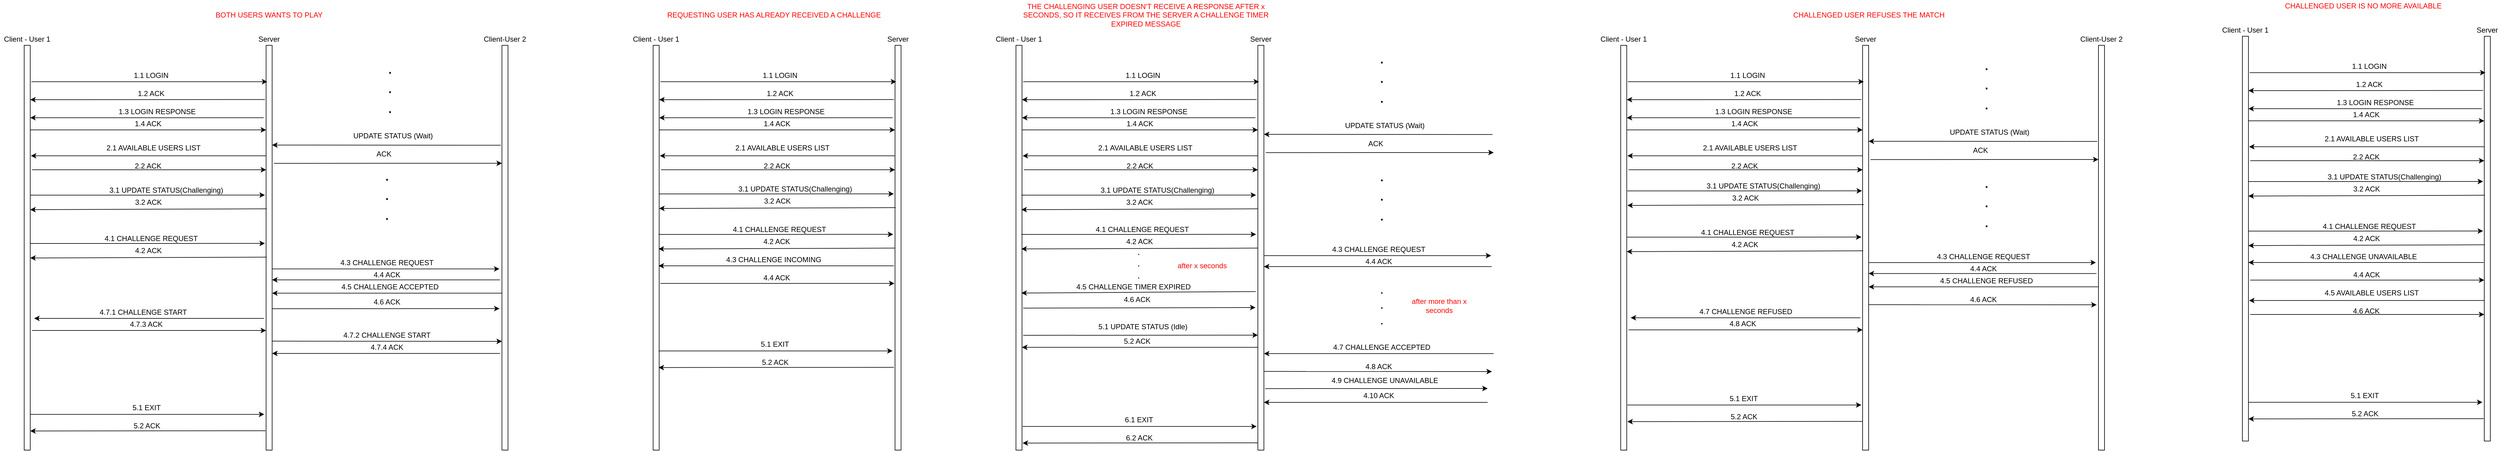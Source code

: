 <mxfile version="13.0.5" type="device"><diagram id="hWeYXdPCh_FB-8cumEbQ" name="Page-1"><mxGraphModel dx="868" dy="479" grid="1" gridSize="10" guides="1" tooltips="1" connect="1" arrows="1" fold="1" page="1" pageScale="1" pageWidth="827" pageHeight="1169" math="0" shadow="0"><root><mxCell id="0"/><mxCell id="1" parent="0"/><mxCell id="3cqhTJxr4MPSKhrvvUy5-1" value="" style="html=1;points=[];perimeter=orthogonalPerimeter;" parent="1" vertex="1"><mxGeometry x="120" y="80" width="10" height="670" as="geometry"/></mxCell><mxCell id="3cqhTJxr4MPSKhrvvUy5-3" value="" style="html=1;points=[];perimeter=orthogonalPerimeter;" parent="1" vertex="1"><mxGeometry x="520" y="80" width="10" height="670" as="geometry"/></mxCell><mxCell id="3cqhTJxr4MPSKhrvvUy5-4" value="Client - User 1" style="text;html=1;strokeColor=none;fillColor=none;align=center;verticalAlign=middle;whiteSpace=wrap;rounded=0;" parent="1" vertex="1"><mxGeometry x="80" y="60" width="90" height="20" as="geometry"/></mxCell><mxCell id="3cqhTJxr4MPSKhrvvUy5-5" value="Server" style="text;html=1;strokeColor=none;fillColor=none;align=center;verticalAlign=middle;whiteSpace=wrap;rounded=0;" parent="1" vertex="1"><mxGeometry x="505" y="60" width="40" height="20" as="geometry"/></mxCell><mxCell id="3cqhTJxr4MPSKhrvvUy5-6" value="" style="endArrow=classic;html=1;exitX=1.2;exitY=0.09;exitDx=0;exitDy=0;exitPerimeter=0;entryX=0.2;entryY=0.09;entryDx=0;entryDy=0;entryPerimeter=0;" parent="1" source="3cqhTJxr4MPSKhrvvUy5-1" target="3cqhTJxr4MPSKhrvvUy5-3" edge="1"><mxGeometry width="50" height="50" relative="1" as="geometry"><mxPoint x="150" y="140" as="sourcePoint"/><mxPoint x="230" y="140" as="targetPoint"/></mxGeometry></mxCell><mxCell id="3cqhTJxr4MPSKhrvvUy5-7" value="1.1 LOGIN" style="text;html=1;strokeColor=none;fillColor=none;align=center;verticalAlign=middle;whiteSpace=wrap;rounded=0;" parent="1" vertex="1"><mxGeometry x="280" y="120" width="100" height="20" as="geometry"/></mxCell><mxCell id="3cqhTJxr4MPSKhrvvUy5-8" value="" style="endArrow=classic;html=1;exitX=-0.2;exitY=0.134;exitDx=0;exitDy=0;exitPerimeter=0;" parent="1" source="3cqhTJxr4MPSKhrvvUy5-3" edge="1"><mxGeometry width="50" height="50" relative="1" as="geometry"><mxPoint x="500" y="170" as="sourcePoint"/><mxPoint x="130" y="170" as="targetPoint"/></mxGeometry></mxCell><mxCell id="3cqhTJxr4MPSKhrvvUy5-9" value="1.3 LOGIN RESPONSE" style="text;html=1;strokeColor=none;fillColor=none;align=center;verticalAlign=middle;whiteSpace=wrap;rounded=0;" parent="1" vertex="1"><mxGeometry x="270" y="180" width="140" height="20" as="geometry"/></mxCell><mxCell id="3cqhTJxr4MPSKhrvvUy5-12" value="1.2 ACK" style="text;html=1;strokeColor=none;fillColor=none;align=center;verticalAlign=middle;whiteSpace=wrap;rounded=0;" parent="1" vertex="1"><mxGeometry x="305" y="150" width="50" height="20" as="geometry"/></mxCell><mxCell id="3cqhTJxr4MPSKhrvvUy5-13" value="" style="endArrow=classic;html=1;exitX=-0.4;exitY=0.179;exitDx=0;exitDy=0;exitPerimeter=0;" parent="1" source="3cqhTJxr4MPSKhrvvUy5-3" target="3cqhTJxr4MPSKhrvvUy5-1" edge="1"><mxGeometry width="50" height="50" relative="1" as="geometry"><mxPoint x="510" y="200" as="sourcePoint"/><mxPoint x="135" y="201" as="targetPoint"/></mxGeometry></mxCell><mxCell id="3cqhTJxr4MPSKhrvvUy5-14" value="" style="endArrow=classic;html=1;exitX=0;exitY=0.273;exitDx=0;exitDy=0;exitPerimeter=0;entryX=1.1;entryY=0.273;entryDx=0;entryDy=0;entryPerimeter=0;" parent="1" source="3cqhTJxr4MPSKhrvvUy5-3" target="3cqhTJxr4MPSKhrvvUy5-1" edge="1"><mxGeometry width="50" height="50" relative="1" as="geometry"><mxPoint x="220" y="300" as="sourcePoint"/><mxPoint x="131" y="267" as="targetPoint"/></mxGeometry></mxCell><mxCell id="3cqhTJxr4MPSKhrvvUy5-15" value="2.1 AVAILABLE USERS LIST" style="text;html=1;strokeColor=none;fillColor=none;align=center;verticalAlign=middle;whiteSpace=wrap;rounded=0;" parent="1" vertex="1"><mxGeometry x="254" y="240" width="160" height="20" as="geometry"/></mxCell><mxCell id="3cqhTJxr4MPSKhrvvUy5-16" value="" style="endArrow=classic;html=1;" parent="1" edge="1"><mxGeometry width="50" height="50" relative="1" as="geometry"><mxPoint x="133" y="286" as="sourcePoint"/><mxPoint x="520" y="286" as="targetPoint"/></mxGeometry></mxCell><mxCell id="3cqhTJxr4MPSKhrvvUy5-17" value="2.2 ACK" style="text;html=1;strokeColor=none;fillColor=none;align=center;verticalAlign=middle;whiteSpace=wrap;rounded=0;" parent="1" vertex="1"><mxGeometry x="300" y="270" width="50" height="20" as="geometry"/></mxCell><mxCell id="3cqhTJxr4MPSKhrvvUy5-18" value="" style="endArrow=classic;html=1;entryX=0;entryY=0.209;entryDx=0;entryDy=0;entryPerimeter=0;" parent="1" target="3cqhTJxr4MPSKhrvvUy5-3" edge="1"><mxGeometry width="50" height="50" relative="1" as="geometry"><mxPoint x="130" y="220" as="sourcePoint"/><mxPoint x="200" y="220" as="targetPoint"/></mxGeometry></mxCell><mxCell id="3cqhTJxr4MPSKhrvvUy5-19" value="1.4 ACK" style="text;html=1;strokeColor=none;fillColor=none;align=center;verticalAlign=middle;whiteSpace=wrap;rounded=0;" parent="1" vertex="1"><mxGeometry x="300" y="200" width="50" height="20" as="geometry"/></mxCell><mxCell id="3cqhTJxr4MPSKhrvvUy5-20" value="" style="endArrow=classic;html=1;entryX=-0.2;entryY=0.37;entryDx=0;entryDy=0;entryPerimeter=0;" parent="1" edge="1"><mxGeometry width="50" height="50" relative="1" as="geometry"><mxPoint x="130" y="408" as="sourcePoint"/><mxPoint x="518" y="407.9" as="targetPoint"/></mxGeometry></mxCell><mxCell id="3cqhTJxr4MPSKhrvvUy5-21" value="4.1 CHALLENGE REQUEST" style="text;html=1;strokeColor=none;fillColor=none;align=center;verticalAlign=middle;whiteSpace=wrap;rounded=0;" parent="1" vertex="1"><mxGeometry x="250" y="390" width="160" height="20" as="geometry"/></mxCell><mxCell id="3cqhTJxr4MPSKhrvvUy5-22" value="" style="endArrow=classic;html=1;exitX=0.1;exitY=0.404;exitDx=0;exitDy=0;exitPerimeter=0;" parent="1" edge="1"><mxGeometry width="50" height="50" relative="1" as="geometry"><mxPoint x="521" y="430.68" as="sourcePoint"/><mxPoint x="130" y="432" as="targetPoint"/></mxGeometry></mxCell><mxCell id="3cqhTJxr4MPSKhrvvUy5-23" value="4.2 ACK" style="text;html=1;align=center;verticalAlign=middle;resizable=0;points=[];autosize=1;" parent="1" vertex="1"><mxGeometry x="295" y="410" width="60" height="20" as="geometry"/></mxCell><mxCell id="3cqhTJxr4MPSKhrvvUy5-27" value="" style="html=1;points=[];perimeter=orthogonalPerimeter;" parent="1" vertex="1"><mxGeometry x="910" y="80" width="10" height="670" as="geometry"/></mxCell><mxCell id="3cqhTJxr4MPSKhrvvUy5-28" value="Client-User 2" style="text;html=1;strokeColor=none;fillColor=none;align=center;verticalAlign=middle;whiteSpace=wrap;rounded=0;" parent="1" vertex="1"><mxGeometry x="870" y="60" width="90" height="20" as="geometry"/></mxCell><mxCell id="3cqhTJxr4MPSKhrvvUy5-29" value="" style="endArrow=classic;html=1;exitX=1;exitY=0.433;exitDx=0;exitDy=0;exitPerimeter=0;entryX=-0.417;entryY=0.433;entryDx=0;entryDy=0;entryPerimeter=0;" parent="1" edge="1"><mxGeometry width="50" height="50" relative="1" as="geometry"><mxPoint x="530" y="450.11" as="sourcePoint"/><mxPoint x="905.83" y="450.11" as="targetPoint"/></mxGeometry></mxCell><mxCell id="3cqhTJxr4MPSKhrvvUy5-30" value="4.3 CHALLENGE REQUEST" style="text;html=1;strokeColor=none;fillColor=none;align=center;verticalAlign=middle;whiteSpace=wrap;rounded=0;" parent="1" vertex="1"><mxGeometry x="640" y="430" width="160" height="20" as="geometry"/></mxCell><mxCell id="3cqhTJxr4MPSKhrvvUy5-32" value="" style="endArrow=classic;html=1;exitX=-0.333;exitY=0.46;exitDx=0;exitDy=0;exitPerimeter=0;entryX=1;entryY=0.46;entryDx=0;entryDy=0;entryPerimeter=0;" parent="1" edge="1"><mxGeometry width="50" height="50" relative="1" as="geometry"><mxPoint x="906.67" y="468.2" as="sourcePoint"/><mxPoint x="530" y="468.2" as="targetPoint"/></mxGeometry></mxCell><mxCell id="3cqhTJxr4MPSKhrvvUy5-33" value="4.4 ACK" style="text;html=1;strokeColor=none;fillColor=none;align=center;verticalAlign=middle;whiteSpace=wrap;rounded=0;" parent="1" vertex="1"><mxGeometry x="650" y="450" width="140" height="20" as="geometry"/></mxCell><mxCell id="3cqhTJxr4MPSKhrvvUy5-34" value="" style="endArrow=classic;html=1;exitX=0;exitY=0.493;exitDx=0;exitDy=0;exitPerimeter=0;entryX=1;entryY=0.493;entryDx=0;entryDy=0;entryPerimeter=0;" parent="1" edge="1"><mxGeometry width="50" height="50" relative="1" as="geometry"><mxPoint x="910" y="490.31" as="sourcePoint"/><mxPoint x="530" y="490.31" as="targetPoint"/></mxGeometry></mxCell><mxCell id="3cqhTJxr4MPSKhrvvUy5-35" value="4.5 CHALLENGE ACCEPTED" style="text;html=1;strokeColor=none;fillColor=none;align=center;verticalAlign=middle;whiteSpace=wrap;rounded=0;" parent="1" vertex="1"><mxGeometry x="640" y="470" width="170" height="20" as="geometry"/></mxCell><mxCell id="3cqhTJxr4MPSKhrvvUy5-36" value="" style="endArrow=classic;html=1;exitX=0;exitY=0.493;exitDx=0;exitDy=0;exitPerimeter=0;entryX=1;entryY=0.493;entryDx=0;entryDy=0;entryPerimeter=0;" parent="1" edge="1"><mxGeometry width="50" height="50" relative="1" as="geometry"><mxPoint x="516.5" y="532" as="sourcePoint"/><mxPoint x="136.5" y="532" as="targetPoint"/></mxGeometry></mxCell><mxCell id="3cqhTJxr4MPSKhrvvUy5-37" value="4.7.1 CHALLENGE START" style="text;html=1;strokeColor=none;fillColor=none;align=center;verticalAlign=middle;whiteSpace=wrap;rounded=0;" parent="1" vertex="1"><mxGeometry x="231.5" y="512" width="170" height="20" as="geometry"/></mxCell><mxCell id="3cqhTJxr4MPSKhrvvUy5-38" value="" style="endArrow=classic;html=1;" parent="1" edge="1"><mxGeometry width="50" height="50" relative="1" as="geometry"><mxPoint x="133" y="552" as="sourcePoint"/><mxPoint x="520" y="552" as="targetPoint"/></mxGeometry></mxCell><mxCell id="3cqhTJxr4MPSKhrvvUy5-39" value="4.7.3 ACK" style="text;html=1;strokeColor=none;fillColor=none;align=center;verticalAlign=middle;whiteSpace=wrap;rounded=0;" parent="1" vertex="1"><mxGeometry x="291.5" y="532" width="60" height="20" as="geometry"/></mxCell><mxCell id="3cqhTJxr4MPSKhrvvUy5-40" value="" style="endArrow=classic;html=1;" parent="1" edge="1"><mxGeometry width="50" height="50" relative="1" as="geometry"><mxPoint x="530" y="569.68" as="sourcePoint"/><mxPoint x="910" y="570" as="targetPoint"/></mxGeometry></mxCell><mxCell id="3cqhTJxr4MPSKhrvvUy5-41" value="4.7.2 CHALLENGE START" style="text;html=1;strokeColor=none;fillColor=none;align=center;verticalAlign=middle;whiteSpace=wrap;rounded=0;" parent="1" vertex="1"><mxGeometry x="635" y="550" width="170" height="20" as="geometry"/></mxCell><mxCell id="3cqhTJxr4MPSKhrvvUy5-42" value="" style="endArrow=classic;html=1;exitX=-0.333;exitY=0.46;exitDx=0;exitDy=0;exitPerimeter=0;entryX=1;entryY=0.46;entryDx=0;entryDy=0;entryPerimeter=0;" parent="1" edge="1"><mxGeometry width="50" height="50" relative="1" as="geometry"><mxPoint x="906.67" y="590" as="sourcePoint"/><mxPoint x="530" y="590" as="targetPoint"/></mxGeometry></mxCell><mxCell id="3cqhTJxr4MPSKhrvvUy5-43" value="4.7.4 ACK" style="text;html=1;strokeColor=none;fillColor=none;align=center;verticalAlign=middle;whiteSpace=wrap;rounded=0;" parent="1" vertex="1"><mxGeometry x="690" y="570" width="60" height="20" as="geometry"/></mxCell><mxCell id="3cqhTJxr4MPSKhrvvUy5-44" value="&lt;font color=&quot;#FF0000&quot;&gt;BOTH USERS WANTS TO PLAY&lt;br&gt;&lt;/font&gt;" style="text;html=1;strokeColor=none;fillColor=none;align=center;verticalAlign=middle;whiteSpace=wrap;rounded=0;" parent="1" vertex="1"><mxGeometry x="325" y="20" width="400" height="20" as="geometry"/></mxCell><mxCell id="3cqhTJxr4MPSKhrvvUy5-69" value="" style="html=1;points=[];perimeter=orthogonalPerimeter;" parent="1" vertex="1"><mxGeometry x="1160" y="80" width="10" height="670" as="geometry"/></mxCell><mxCell id="3cqhTJxr4MPSKhrvvUy5-70" value="" style="html=1;points=[];perimeter=orthogonalPerimeter;" parent="1" vertex="1"><mxGeometry x="1560" y="80" width="10" height="670" as="geometry"/></mxCell><mxCell id="3cqhTJxr4MPSKhrvvUy5-71" value="Client - User 1" style="text;html=1;strokeColor=none;fillColor=none;align=center;verticalAlign=middle;whiteSpace=wrap;rounded=0;" parent="1" vertex="1"><mxGeometry x="1120" y="60" width="90" height="20" as="geometry"/></mxCell><mxCell id="3cqhTJxr4MPSKhrvvUy5-72" value="Server" style="text;html=1;strokeColor=none;fillColor=none;align=center;verticalAlign=middle;whiteSpace=wrap;rounded=0;" parent="1" vertex="1"><mxGeometry x="1545" y="60" width="40" height="20" as="geometry"/></mxCell><mxCell id="3cqhTJxr4MPSKhrvvUy5-73" value="" style="endArrow=classic;html=1;exitX=1.2;exitY=0.09;exitDx=0;exitDy=0;exitPerimeter=0;entryX=0.2;entryY=0.09;entryDx=0;entryDy=0;entryPerimeter=0;" parent="1" source="3cqhTJxr4MPSKhrvvUy5-69" target="3cqhTJxr4MPSKhrvvUy5-70" edge="1"><mxGeometry width="50" height="50" relative="1" as="geometry"><mxPoint x="1190" y="140" as="sourcePoint"/><mxPoint x="1270" y="140" as="targetPoint"/></mxGeometry></mxCell><mxCell id="3cqhTJxr4MPSKhrvvUy5-74" value="1.1 LOGIN" style="text;html=1;strokeColor=none;fillColor=none;align=center;verticalAlign=middle;whiteSpace=wrap;rounded=0;" parent="1" vertex="1"><mxGeometry x="1320" y="120" width="100" height="20" as="geometry"/></mxCell><mxCell id="3cqhTJxr4MPSKhrvvUy5-75" value="" style="endArrow=classic;html=1;exitX=-0.2;exitY=0.134;exitDx=0;exitDy=0;exitPerimeter=0;" parent="1" source="3cqhTJxr4MPSKhrvvUy5-70" edge="1"><mxGeometry width="50" height="50" relative="1" as="geometry"><mxPoint x="1540" y="170" as="sourcePoint"/><mxPoint x="1170" y="170" as="targetPoint"/></mxGeometry></mxCell><mxCell id="3cqhTJxr4MPSKhrvvUy5-76" value="1.3 LOGIN RESPONSE" style="text;html=1;strokeColor=none;fillColor=none;align=center;verticalAlign=middle;whiteSpace=wrap;rounded=0;" parent="1" vertex="1"><mxGeometry x="1310" y="180" width="140" height="20" as="geometry"/></mxCell><mxCell id="3cqhTJxr4MPSKhrvvUy5-77" value="1.2 ACK" style="text;html=1;strokeColor=none;fillColor=none;align=center;verticalAlign=middle;whiteSpace=wrap;rounded=0;" parent="1" vertex="1"><mxGeometry x="1345" y="150" width="50" height="20" as="geometry"/></mxCell><mxCell id="3cqhTJxr4MPSKhrvvUy5-78" value="" style="endArrow=classic;html=1;exitX=-0.4;exitY=0.179;exitDx=0;exitDy=0;exitPerimeter=0;" parent="1" source="3cqhTJxr4MPSKhrvvUy5-70" target="3cqhTJxr4MPSKhrvvUy5-69" edge="1"><mxGeometry width="50" height="50" relative="1" as="geometry"><mxPoint x="1550" y="200" as="sourcePoint"/><mxPoint x="1175" y="201" as="targetPoint"/></mxGeometry></mxCell><mxCell id="3cqhTJxr4MPSKhrvvUy5-79" value="" style="endArrow=classic;html=1;exitX=0;exitY=0.273;exitDx=0;exitDy=0;exitPerimeter=0;entryX=1.1;entryY=0.273;entryDx=0;entryDy=0;entryPerimeter=0;" parent="1" source="3cqhTJxr4MPSKhrvvUy5-70" target="3cqhTJxr4MPSKhrvvUy5-69" edge="1"><mxGeometry width="50" height="50" relative="1" as="geometry"><mxPoint x="1260" y="300" as="sourcePoint"/><mxPoint x="1171" y="267" as="targetPoint"/></mxGeometry></mxCell><mxCell id="3cqhTJxr4MPSKhrvvUy5-80" value="2.1 AVAILABLE USERS LIST" style="text;html=1;strokeColor=none;fillColor=none;align=center;verticalAlign=middle;whiteSpace=wrap;rounded=0;" parent="1" vertex="1"><mxGeometry x="1294" y="240" width="160" height="20" as="geometry"/></mxCell><mxCell id="3cqhTJxr4MPSKhrvvUy5-81" value="" style="endArrow=classic;html=1;" parent="1" edge="1"><mxGeometry width="50" height="50" relative="1" as="geometry"><mxPoint x="1173" y="286.0" as="sourcePoint"/><mxPoint x="1560" y="286.0" as="targetPoint"/></mxGeometry></mxCell><mxCell id="3cqhTJxr4MPSKhrvvUy5-82" value="2.2 ACK" style="text;html=1;strokeColor=none;fillColor=none;align=center;verticalAlign=middle;whiteSpace=wrap;rounded=0;" parent="1" vertex="1"><mxGeometry x="1340" y="270" width="50" height="20" as="geometry"/></mxCell><mxCell id="3cqhTJxr4MPSKhrvvUy5-83" value="" style="endArrow=classic;html=1;entryX=0;entryY=0.209;entryDx=0;entryDy=0;entryPerimeter=0;" parent="1" target="3cqhTJxr4MPSKhrvvUy5-70" edge="1"><mxGeometry width="50" height="50" relative="1" as="geometry"><mxPoint x="1170" y="220" as="sourcePoint"/><mxPoint x="1240" y="220" as="targetPoint"/></mxGeometry></mxCell><mxCell id="3cqhTJxr4MPSKhrvvUy5-84" value="1.4 ACK" style="text;html=1;strokeColor=none;fillColor=none;align=center;verticalAlign=middle;whiteSpace=wrap;rounded=0;" parent="1" vertex="1"><mxGeometry x="1340" y="200" width="50" height="20" as="geometry"/></mxCell><mxCell id="3cqhTJxr4MPSKhrvvUy5-85" value="" style="endArrow=classic;html=1;entryX=-0.2;entryY=0.37;entryDx=0;entryDy=0;entryPerimeter=0;" parent="1" edge="1"><mxGeometry width="50" height="50" relative="1" as="geometry"><mxPoint x="1169" y="393" as="sourcePoint"/><mxPoint x="1557" y="392.9" as="targetPoint"/></mxGeometry></mxCell><mxCell id="3cqhTJxr4MPSKhrvvUy5-86" value="4.1 CHALLENGE REQUEST" style="text;html=1;strokeColor=none;fillColor=none;align=center;verticalAlign=middle;whiteSpace=wrap;rounded=0;" parent="1" vertex="1"><mxGeometry x="1289" y="375" width="160" height="20" as="geometry"/></mxCell><mxCell id="3cqhTJxr4MPSKhrvvUy5-87" value="" style="endArrow=classic;html=1;exitX=0.1;exitY=0.404;exitDx=0;exitDy=0;exitPerimeter=0;" parent="1" edge="1"><mxGeometry width="50" height="50" relative="1" as="geometry"><mxPoint x="1560" y="415.68" as="sourcePoint"/><mxPoint x="1169" y="417" as="targetPoint"/></mxGeometry></mxCell><mxCell id="3cqhTJxr4MPSKhrvvUy5-88" value="4.2 ACK" style="text;html=1;align=center;verticalAlign=middle;resizable=0;points=[];autosize=1;" parent="1" vertex="1"><mxGeometry x="1334" y="395" width="60" height="20" as="geometry"/></mxCell><mxCell id="3cqhTJxr4MPSKhrvvUy5-93" value="&lt;font color=&quot;#FF0000&quot;&gt;REQUESTING USER HAS ALREADY RECEIVED A CHALLENGE&lt;br&gt;&lt;/font&gt;" style="text;html=1;strokeColor=none;fillColor=none;align=center;verticalAlign=middle;whiteSpace=wrap;rounded=0;" parent="1" vertex="1"><mxGeometry x="1160" y="20" width="400" height="20" as="geometry"/></mxCell><mxCell id="3cqhTJxr4MPSKhrvvUy5-94" value="" style="endArrow=classic;html=1;exitX=0;exitY=0.273;exitDx=0;exitDy=0;exitPerimeter=0;entryX=1.1;entryY=0.273;entryDx=0;entryDy=0;entryPerimeter=0;" parent="1" edge="1"><mxGeometry width="50" height="50" relative="1" as="geometry"><mxPoint x="1558" y="445.0" as="sourcePoint"/><mxPoint x="1169" y="445.0" as="targetPoint"/></mxGeometry></mxCell><mxCell id="3cqhTJxr4MPSKhrvvUy5-95" value="4.3 CHALLENGE INCOMING" style="text;html=1;align=center;verticalAlign=middle;resizable=0;points=[];autosize=1;" parent="1" vertex="1"><mxGeometry x="1274" y="425" width="170" height="20" as="geometry"/></mxCell><mxCell id="3cqhTJxr4MPSKhrvvUy5-96" value="" style="endArrow=classic;html=1;" parent="1" edge="1"><mxGeometry width="50" height="50" relative="1" as="geometry"><mxPoint x="1172" y="474.17" as="sourcePoint"/><mxPoint x="1559" y="474.17" as="targetPoint"/></mxGeometry></mxCell><mxCell id="3cqhTJxr4MPSKhrvvUy5-97" value="4.4 ACK" style="text;html=1;align=center;verticalAlign=middle;resizable=0;points=[];autosize=1;" parent="1" vertex="1"><mxGeometry x="1334" y="455" width="60" height="20" as="geometry"/></mxCell><mxCell id="3cqhTJxr4MPSKhrvvUy5-98" value="" style="html=1;points=[];perimeter=orthogonalPerimeter;" parent="1" vertex="1"><mxGeometry x="1760" y="80" width="10" height="670" as="geometry"/></mxCell><mxCell id="3cqhTJxr4MPSKhrvvUy5-99" value="" style="html=1;points=[];perimeter=orthogonalPerimeter;" parent="1" vertex="1"><mxGeometry x="2160" y="80" width="10" height="670" as="geometry"/></mxCell><mxCell id="3cqhTJxr4MPSKhrvvUy5-100" value="Client - User 1" style="text;html=1;strokeColor=none;fillColor=none;align=center;verticalAlign=middle;whiteSpace=wrap;rounded=0;" parent="1" vertex="1"><mxGeometry x="1720" y="60" width="90" height="20" as="geometry"/></mxCell><mxCell id="3cqhTJxr4MPSKhrvvUy5-101" value="" style="endArrow=classic;html=1;exitX=1.2;exitY=0.09;exitDx=0;exitDy=0;exitPerimeter=0;entryX=0.2;entryY=0.09;entryDx=0;entryDy=0;entryPerimeter=0;" parent="1" source="3cqhTJxr4MPSKhrvvUy5-98" target="3cqhTJxr4MPSKhrvvUy5-99" edge="1"><mxGeometry width="50" height="50" relative="1" as="geometry"><mxPoint x="1790" y="140" as="sourcePoint"/><mxPoint x="1870" y="140" as="targetPoint"/></mxGeometry></mxCell><mxCell id="3cqhTJxr4MPSKhrvvUy5-102" value="1.1 LOGIN" style="text;html=1;strokeColor=none;fillColor=none;align=center;verticalAlign=middle;whiteSpace=wrap;rounded=0;" parent="1" vertex="1"><mxGeometry x="1920" y="120" width="100" height="20" as="geometry"/></mxCell><mxCell id="3cqhTJxr4MPSKhrvvUy5-103" value="" style="endArrow=classic;html=1;exitX=-0.2;exitY=0.134;exitDx=0;exitDy=0;exitPerimeter=0;" parent="1" source="3cqhTJxr4MPSKhrvvUy5-99" edge="1"><mxGeometry width="50" height="50" relative="1" as="geometry"><mxPoint x="2140" y="170" as="sourcePoint"/><mxPoint x="1770" y="170" as="targetPoint"/></mxGeometry></mxCell><mxCell id="3cqhTJxr4MPSKhrvvUy5-104" value="1.3 LOGIN RESPONSE" style="text;html=1;strokeColor=none;fillColor=none;align=center;verticalAlign=middle;whiteSpace=wrap;rounded=0;" parent="1" vertex="1"><mxGeometry x="1910" y="180" width="140" height="20" as="geometry"/></mxCell><mxCell id="3cqhTJxr4MPSKhrvvUy5-105" value="1.2 ACK" style="text;html=1;strokeColor=none;fillColor=none;align=center;verticalAlign=middle;whiteSpace=wrap;rounded=0;" parent="1" vertex="1"><mxGeometry x="1945" y="150" width="50" height="20" as="geometry"/></mxCell><mxCell id="3cqhTJxr4MPSKhrvvUy5-106" value="" style="endArrow=classic;html=1;exitX=-0.4;exitY=0.179;exitDx=0;exitDy=0;exitPerimeter=0;" parent="1" source="3cqhTJxr4MPSKhrvvUy5-99" target="3cqhTJxr4MPSKhrvvUy5-98" edge="1"><mxGeometry width="50" height="50" relative="1" as="geometry"><mxPoint x="2150" y="200" as="sourcePoint"/><mxPoint x="1775" y="201" as="targetPoint"/></mxGeometry></mxCell><mxCell id="3cqhTJxr4MPSKhrvvUy5-107" value="" style="endArrow=classic;html=1;exitX=0;exitY=0.273;exitDx=0;exitDy=0;exitPerimeter=0;entryX=1.1;entryY=0.273;entryDx=0;entryDy=0;entryPerimeter=0;" parent="1" source="3cqhTJxr4MPSKhrvvUy5-99" target="3cqhTJxr4MPSKhrvvUy5-98" edge="1"><mxGeometry width="50" height="50" relative="1" as="geometry"><mxPoint x="1860" y="300" as="sourcePoint"/><mxPoint x="1771" y="267" as="targetPoint"/></mxGeometry></mxCell><mxCell id="3cqhTJxr4MPSKhrvvUy5-108" value="2.1 AVAILABLE USERS LIST" style="text;html=1;strokeColor=none;fillColor=none;align=center;verticalAlign=middle;whiteSpace=wrap;rounded=0;" parent="1" vertex="1"><mxGeometry x="1894" y="240" width="160" height="20" as="geometry"/></mxCell><mxCell id="3cqhTJxr4MPSKhrvvUy5-109" value="" style="endArrow=classic;html=1;" parent="1" edge="1"><mxGeometry width="50" height="50" relative="1" as="geometry"><mxPoint x="1773" y="286" as="sourcePoint"/><mxPoint x="2160" y="286" as="targetPoint"/></mxGeometry></mxCell><mxCell id="3cqhTJxr4MPSKhrvvUy5-110" value="2.2 ACK" style="text;html=1;strokeColor=none;fillColor=none;align=center;verticalAlign=middle;whiteSpace=wrap;rounded=0;" parent="1" vertex="1"><mxGeometry x="1940" y="270" width="50" height="20" as="geometry"/></mxCell><mxCell id="3cqhTJxr4MPSKhrvvUy5-111" value="" style="endArrow=classic;html=1;entryX=0;entryY=0.209;entryDx=0;entryDy=0;entryPerimeter=0;" parent="1" target="3cqhTJxr4MPSKhrvvUy5-99" edge="1"><mxGeometry width="50" height="50" relative="1" as="geometry"><mxPoint x="1770" y="220" as="sourcePoint"/><mxPoint x="1840" y="220" as="targetPoint"/></mxGeometry></mxCell><mxCell id="3cqhTJxr4MPSKhrvvUy5-112" value="1.4 ACK" style="text;html=1;strokeColor=none;fillColor=none;align=center;verticalAlign=middle;whiteSpace=wrap;rounded=0;" parent="1" vertex="1"><mxGeometry x="1940" y="200" width="50" height="20" as="geometry"/></mxCell><mxCell id="3cqhTJxr4MPSKhrvvUy5-113" value="" style="endArrow=classic;html=1;entryX=-0.2;entryY=0.37;entryDx=0;entryDy=0;entryPerimeter=0;" parent="1" edge="1"><mxGeometry width="50" height="50" relative="1" as="geometry"><mxPoint x="1769" y="393" as="sourcePoint"/><mxPoint x="2157" y="392.9" as="targetPoint"/></mxGeometry></mxCell><mxCell id="3cqhTJxr4MPSKhrvvUy5-114" value="4.1 CHALLENGE REQUEST" style="text;html=1;strokeColor=none;fillColor=none;align=center;verticalAlign=middle;whiteSpace=wrap;rounded=0;" parent="1" vertex="1"><mxGeometry x="1889" y="375" width="160" height="20" as="geometry"/></mxCell><mxCell id="3cqhTJxr4MPSKhrvvUy5-115" value="" style="endArrow=classic;html=1;exitX=0.1;exitY=0.404;exitDx=0;exitDy=0;exitPerimeter=0;" parent="1" edge="1"><mxGeometry width="50" height="50" relative="1" as="geometry"><mxPoint x="2160" y="415.68" as="sourcePoint"/><mxPoint x="1769" y="417" as="targetPoint"/></mxGeometry></mxCell><mxCell id="3cqhTJxr4MPSKhrvvUy5-116" value="4.2 ACK" style="text;html=1;align=center;verticalAlign=middle;resizable=0;points=[];autosize=1;" parent="1" vertex="1"><mxGeometry x="1934" y="395" width="60" height="20" as="geometry"/></mxCell><mxCell id="3cqhTJxr4MPSKhrvvUy5-122" value="Server" style="text;html=1;strokeColor=none;fillColor=none;align=center;verticalAlign=middle;whiteSpace=wrap;rounded=0;" parent="1" vertex="1"><mxGeometry x="2145" y="60" width="40" height="20" as="geometry"/></mxCell><mxCell id="3cqhTJxr4MPSKhrvvUy5-124" value="&lt;font color=&quot;#FF0000&quot;&gt;THE CHALLENGING USER DOESN'T RECEIVE A RESPONSE AFTER x SECONDS, SO IT RECEIVES FROM THE SERVER A CHALLENGE TIMER EXPIRED MESSAGE&lt;br&gt;&lt;/font&gt;" style="text;html=1;strokeColor=none;fillColor=none;align=center;verticalAlign=middle;whiteSpace=wrap;rounded=0;" parent="1" vertex="1"><mxGeometry x="1760" y="20" width="430" height="20" as="geometry"/></mxCell><mxCell id="3cqhTJxr4MPSKhrvvUy5-125" value="" style="endArrow=classic;html=1;exitX=0;exitY=0.475;exitDx=0;exitDy=0;exitPerimeter=0;" parent="1" edge="1"><mxGeometry width="50" height="50" relative="1" as="geometry"><mxPoint x="2156.5" y="487.6" as="sourcePoint"/><mxPoint x="1769" y="490" as="targetPoint"/></mxGeometry></mxCell><mxCell id="3cqhTJxr4MPSKhrvvUy5-126" value="4.5 CHALLENGE TIMER EXPIRED" style="text;html=1;align=center;verticalAlign=middle;resizable=0;points=[];autosize=1;" parent="1" vertex="1"><mxGeometry x="1854" y="470" width="200" height="20" as="geometry"/></mxCell><mxCell id="3cqhTJxr4MPSKhrvvUy5-127" value="" style="endArrow=classic;html=1;exitX=1.2;exitY=0.53;exitDx=0;exitDy=0;exitPerimeter=0;" parent="1" edge="1"><mxGeometry width="50" height="50" relative="1" as="geometry"><mxPoint x="1772" y="515" as="sourcePoint"/><mxPoint x="2156" y="514" as="targetPoint"/></mxGeometry></mxCell><mxCell id="3cqhTJxr4MPSKhrvvUy5-128" value="4.6 ACK" style="text;html=1;align=center;verticalAlign=middle;resizable=0;points=[];autosize=1;" parent="1" vertex="1"><mxGeometry x="1930" y="491" width="60" height="20" as="geometry"/></mxCell><mxCell id="3cqhTJxr4MPSKhrvvUy5-129" value="" style="html=1;points=[];perimeter=orthogonalPerimeter;" parent="1" vertex="1"><mxGeometry x="2760" y="80" width="10" height="670" as="geometry"/></mxCell><mxCell id="3cqhTJxr4MPSKhrvvUy5-130" value="" style="html=1;points=[];perimeter=orthogonalPerimeter;" parent="1" vertex="1"><mxGeometry x="3160" y="80" width="10" height="670" as="geometry"/></mxCell><mxCell id="3cqhTJxr4MPSKhrvvUy5-131" value="Client - User 1" style="text;html=1;strokeColor=none;fillColor=none;align=center;verticalAlign=middle;whiteSpace=wrap;rounded=0;" parent="1" vertex="1"><mxGeometry x="2720" y="60" width="90" height="20" as="geometry"/></mxCell><mxCell id="3cqhTJxr4MPSKhrvvUy5-132" value="Server" style="text;html=1;strokeColor=none;fillColor=none;align=center;verticalAlign=middle;whiteSpace=wrap;rounded=0;" parent="1" vertex="1"><mxGeometry x="3145" y="60" width="40" height="20" as="geometry"/></mxCell><mxCell id="3cqhTJxr4MPSKhrvvUy5-133" value="" style="endArrow=classic;html=1;exitX=1.2;exitY=0.09;exitDx=0;exitDy=0;exitPerimeter=0;entryX=0.2;entryY=0.09;entryDx=0;entryDy=0;entryPerimeter=0;" parent="1" source="3cqhTJxr4MPSKhrvvUy5-129" target="3cqhTJxr4MPSKhrvvUy5-130" edge="1"><mxGeometry width="50" height="50" relative="1" as="geometry"><mxPoint x="2790" y="140" as="sourcePoint"/><mxPoint x="2870" y="140" as="targetPoint"/></mxGeometry></mxCell><mxCell id="3cqhTJxr4MPSKhrvvUy5-134" value="1.1 LOGIN" style="text;html=1;strokeColor=none;fillColor=none;align=center;verticalAlign=middle;whiteSpace=wrap;rounded=0;" parent="1" vertex="1"><mxGeometry x="2920" y="120" width="100" height="20" as="geometry"/></mxCell><mxCell id="3cqhTJxr4MPSKhrvvUy5-135" value="" style="endArrow=classic;html=1;exitX=-0.2;exitY=0.134;exitDx=0;exitDy=0;exitPerimeter=0;" parent="1" source="3cqhTJxr4MPSKhrvvUy5-130" edge="1"><mxGeometry width="50" height="50" relative="1" as="geometry"><mxPoint x="3140" y="170" as="sourcePoint"/><mxPoint x="2770" y="170" as="targetPoint"/></mxGeometry></mxCell><mxCell id="3cqhTJxr4MPSKhrvvUy5-136" value="1.3 LOGIN RESPONSE" style="text;html=1;strokeColor=none;fillColor=none;align=center;verticalAlign=middle;whiteSpace=wrap;rounded=0;" parent="1" vertex="1"><mxGeometry x="2910" y="180" width="140" height="20" as="geometry"/></mxCell><mxCell id="3cqhTJxr4MPSKhrvvUy5-137" value="1.2 ACK" style="text;html=1;strokeColor=none;fillColor=none;align=center;verticalAlign=middle;whiteSpace=wrap;rounded=0;" parent="1" vertex="1"><mxGeometry x="2945" y="150" width="50" height="20" as="geometry"/></mxCell><mxCell id="3cqhTJxr4MPSKhrvvUy5-138" value="" style="endArrow=classic;html=1;exitX=-0.4;exitY=0.179;exitDx=0;exitDy=0;exitPerimeter=0;" parent="1" source="3cqhTJxr4MPSKhrvvUy5-130" target="3cqhTJxr4MPSKhrvvUy5-129" edge="1"><mxGeometry width="50" height="50" relative="1" as="geometry"><mxPoint x="3150" y="200" as="sourcePoint"/><mxPoint x="2775" y="201" as="targetPoint"/></mxGeometry></mxCell><mxCell id="3cqhTJxr4MPSKhrvvUy5-139" value="" style="endArrow=classic;html=1;exitX=0;exitY=0.273;exitDx=0;exitDy=0;exitPerimeter=0;entryX=1.1;entryY=0.273;entryDx=0;entryDy=0;entryPerimeter=0;" parent="1" source="3cqhTJxr4MPSKhrvvUy5-130" target="3cqhTJxr4MPSKhrvvUy5-129" edge="1"><mxGeometry width="50" height="50" relative="1" as="geometry"><mxPoint x="2860" y="300" as="sourcePoint"/><mxPoint x="2771" y="267" as="targetPoint"/></mxGeometry></mxCell><mxCell id="3cqhTJxr4MPSKhrvvUy5-140" value="2.1 AVAILABLE USERS LIST" style="text;html=1;strokeColor=none;fillColor=none;align=center;verticalAlign=middle;whiteSpace=wrap;rounded=0;" parent="1" vertex="1"><mxGeometry x="2894" y="240" width="160" height="20" as="geometry"/></mxCell><mxCell id="3cqhTJxr4MPSKhrvvUy5-141" value="" style="endArrow=classic;html=1;" parent="1" edge="1"><mxGeometry width="50" height="50" relative="1" as="geometry"><mxPoint x="2773" y="286" as="sourcePoint"/><mxPoint x="3160" y="286" as="targetPoint"/></mxGeometry></mxCell><mxCell id="3cqhTJxr4MPSKhrvvUy5-142" value="2.2 ACK" style="text;html=1;strokeColor=none;fillColor=none;align=center;verticalAlign=middle;whiteSpace=wrap;rounded=0;" parent="1" vertex="1"><mxGeometry x="2940" y="270" width="50" height="20" as="geometry"/></mxCell><mxCell id="3cqhTJxr4MPSKhrvvUy5-143" value="" style="endArrow=classic;html=1;entryX=0;entryY=0.209;entryDx=0;entryDy=0;entryPerimeter=0;" parent="1" target="3cqhTJxr4MPSKhrvvUy5-130" edge="1"><mxGeometry width="50" height="50" relative="1" as="geometry"><mxPoint x="2770" y="220" as="sourcePoint"/><mxPoint x="2840" y="220" as="targetPoint"/></mxGeometry></mxCell><mxCell id="3cqhTJxr4MPSKhrvvUy5-144" value="1.4 ACK" style="text;html=1;strokeColor=none;fillColor=none;align=center;verticalAlign=middle;whiteSpace=wrap;rounded=0;" parent="1" vertex="1"><mxGeometry x="2940" y="200" width="50" height="20" as="geometry"/></mxCell><mxCell id="3cqhTJxr4MPSKhrvvUy5-145" value="" style="endArrow=classic;html=1;entryX=-0.2;entryY=0.37;entryDx=0;entryDy=0;entryPerimeter=0;" parent="1" edge="1"><mxGeometry width="50" height="50" relative="1" as="geometry"><mxPoint x="2770" y="397.5" as="sourcePoint"/><mxPoint x="3158" y="397.4" as="targetPoint"/></mxGeometry></mxCell><mxCell id="3cqhTJxr4MPSKhrvvUy5-146" value="4.1 CHALLENGE REQUEST" style="text;html=1;strokeColor=none;fillColor=none;align=center;verticalAlign=middle;whiteSpace=wrap;rounded=0;" parent="1" vertex="1"><mxGeometry x="2890" y="379.5" width="160" height="20" as="geometry"/></mxCell><mxCell id="3cqhTJxr4MPSKhrvvUy5-147" value="" style="endArrow=classic;html=1;exitX=0.1;exitY=0.404;exitDx=0;exitDy=0;exitPerimeter=0;" parent="1" edge="1"><mxGeometry width="50" height="50" relative="1" as="geometry"><mxPoint x="3161" y="420.18" as="sourcePoint"/><mxPoint x="2770" y="421.5" as="targetPoint"/></mxGeometry></mxCell><mxCell id="3cqhTJxr4MPSKhrvvUy5-148" value="4.2 ACK" style="text;html=1;align=center;verticalAlign=middle;resizable=0;points=[];autosize=1;" parent="1" vertex="1"><mxGeometry x="2935" y="399.5" width="60" height="20" as="geometry"/></mxCell><mxCell id="3cqhTJxr4MPSKhrvvUy5-149" value="" style="html=1;points=[];perimeter=orthogonalPerimeter;" parent="1" vertex="1"><mxGeometry x="3550" y="80" width="10" height="670" as="geometry"/></mxCell><mxCell id="3cqhTJxr4MPSKhrvvUy5-150" value="Client-User 2" style="text;html=1;strokeColor=none;fillColor=none;align=center;verticalAlign=middle;whiteSpace=wrap;rounded=0;" parent="1" vertex="1"><mxGeometry x="3510" y="60" width="90" height="20" as="geometry"/></mxCell><mxCell id="3cqhTJxr4MPSKhrvvUy5-151" value="" style="endArrow=classic;html=1;exitX=1;exitY=0.433;exitDx=0;exitDy=0;exitPerimeter=0;entryX=-0.417;entryY=0.433;entryDx=0;entryDy=0;entryPerimeter=0;" parent="1" edge="1"><mxGeometry width="50" height="50" relative="1" as="geometry"><mxPoint x="3170" y="439.61" as="sourcePoint"/><mxPoint x="3545.83" y="439.61" as="targetPoint"/></mxGeometry></mxCell><mxCell id="3cqhTJxr4MPSKhrvvUy5-152" value="4.3 CHALLENGE REQUEST" style="text;html=1;strokeColor=none;fillColor=none;align=center;verticalAlign=middle;whiteSpace=wrap;rounded=0;" parent="1" vertex="1"><mxGeometry x="3280" y="419.5" width="160" height="20" as="geometry"/></mxCell><mxCell id="3cqhTJxr4MPSKhrvvUy5-153" value="" style="endArrow=classic;html=1;exitX=-0.333;exitY=0.46;exitDx=0;exitDy=0;exitPerimeter=0;entryX=1;entryY=0.46;entryDx=0;entryDy=0;entryPerimeter=0;" parent="1" edge="1"><mxGeometry width="50" height="50" relative="1" as="geometry"><mxPoint x="3546.67" y="457.7" as="sourcePoint"/><mxPoint x="3170" y="457.7" as="targetPoint"/></mxGeometry></mxCell><mxCell id="3cqhTJxr4MPSKhrvvUy5-154" value="4.4 ACK" style="text;html=1;strokeColor=none;fillColor=none;align=center;verticalAlign=middle;whiteSpace=wrap;rounded=0;" parent="1" vertex="1"><mxGeometry x="3290" y="439.5" width="140" height="20" as="geometry"/></mxCell><mxCell id="3cqhTJxr4MPSKhrvvUy5-155" value="" style="endArrow=classic;html=1;exitX=0;exitY=0.493;exitDx=0;exitDy=0;exitPerimeter=0;entryX=1;entryY=0.493;entryDx=0;entryDy=0;entryPerimeter=0;" parent="1" edge="1"><mxGeometry width="50" height="50" relative="1" as="geometry"><mxPoint x="3550" y="479.81" as="sourcePoint"/><mxPoint x="3170" y="479.81" as="targetPoint"/></mxGeometry></mxCell><mxCell id="3cqhTJxr4MPSKhrvvUy5-156" value="4.5 CHALLENGE REFUSED" style="text;html=1;strokeColor=none;fillColor=none;align=center;verticalAlign=middle;whiteSpace=wrap;rounded=0;" parent="1" vertex="1"><mxGeometry x="3280" y="459.5" width="170" height="20" as="geometry"/></mxCell><mxCell id="3cqhTJxr4MPSKhrvvUy5-157" value="" style="endArrow=classic;html=1;exitX=0;exitY=0.493;exitDx=0;exitDy=0;exitPerimeter=0;entryX=1;entryY=0.493;entryDx=0;entryDy=0;entryPerimeter=0;" parent="1" edge="1"><mxGeometry width="50" height="50" relative="1" as="geometry"><mxPoint x="3156.5" y="531" as="sourcePoint"/><mxPoint x="2776.5" y="531" as="targetPoint"/></mxGeometry></mxCell><mxCell id="3cqhTJxr4MPSKhrvvUy5-158" value="4.7 CHALLENGE REFUSED" style="text;html=1;strokeColor=none;fillColor=none;align=center;verticalAlign=middle;whiteSpace=wrap;rounded=0;" parent="1" vertex="1"><mxGeometry x="2881.5" y="511" width="170" height="20" as="geometry"/></mxCell><mxCell id="3cqhTJxr4MPSKhrvvUy5-159" value="" style="endArrow=classic;html=1;" parent="1" edge="1"><mxGeometry width="50" height="50" relative="1" as="geometry"><mxPoint x="2773" y="551" as="sourcePoint"/><mxPoint x="3160" y="551" as="targetPoint"/></mxGeometry></mxCell><mxCell id="3cqhTJxr4MPSKhrvvUy5-160" value="4.8 ACK" style="text;html=1;strokeColor=none;fillColor=none;align=center;verticalAlign=middle;whiteSpace=wrap;rounded=0;" parent="1" vertex="1"><mxGeometry x="2931.5" y="531" width="60" height="20" as="geometry"/></mxCell><mxCell id="3cqhTJxr4MPSKhrvvUy5-165" value="&lt;font color=&quot;#FF0000&quot;&gt;CHALLENGED USER REFUSES THE MATCH&lt;br&gt;&lt;/font&gt;" style="text;html=1;align=center;verticalAlign=middle;resizable=0;points=[];autosize=1;" parent="1" vertex="1"><mxGeometry x="3040" y="20" width="260" height="20" as="geometry"/></mxCell><mxCell id="J3J62Ai5LQqJgCibimE3-26" value="" style="html=1;points=[];perimeter=orthogonalPerimeter;" parent="1" vertex="1"><mxGeometry x="3788" y="65" width="10" height="670" as="geometry"/></mxCell><mxCell id="J3J62Ai5LQqJgCibimE3-27" value="" style="html=1;points=[];perimeter=orthogonalPerimeter;" parent="1" vertex="1"><mxGeometry x="4188" y="65" width="10" height="670" as="geometry"/></mxCell><mxCell id="J3J62Ai5LQqJgCibimE3-28" value="Client - User 1" style="text;html=1;strokeColor=none;fillColor=none;align=center;verticalAlign=middle;whiteSpace=wrap;rounded=0;" parent="1" vertex="1"><mxGeometry x="3748" y="45" width="90" height="20" as="geometry"/></mxCell><mxCell id="J3J62Ai5LQqJgCibimE3-29" value="Server" style="text;html=1;strokeColor=none;fillColor=none;align=center;verticalAlign=middle;whiteSpace=wrap;rounded=0;" parent="1" vertex="1"><mxGeometry x="4173" y="45" width="40" height="20" as="geometry"/></mxCell><mxCell id="J3J62Ai5LQqJgCibimE3-30" value="" style="endArrow=classic;html=1;exitX=1.2;exitY=0.09;exitDx=0;exitDy=0;exitPerimeter=0;entryX=0.2;entryY=0.09;entryDx=0;entryDy=0;entryPerimeter=0;" parent="1" source="J3J62Ai5LQqJgCibimE3-26" target="J3J62Ai5LQqJgCibimE3-27" edge="1"><mxGeometry width="50" height="50" relative="1" as="geometry"><mxPoint x="3818" y="125" as="sourcePoint"/><mxPoint x="3898" y="125" as="targetPoint"/></mxGeometry></mxCell><mxCell id="J3J62Ai5LQqJgCibimE3-31" value="1.1 LOGIN" style="text;html=1;strokeColor=none;fillColor=none;align=center;verticalAlign=middle;whiteSpace=wrap;rounded=0;" parent="1" vertex="1"><mxGeometry x="3948" y="105" width="100" height="20" as="geometry"/></mxCell><mxCell id="J3J62Ai5LQqJgCibimE3-32" value="" style="endArrow=classic;html=1;exitX=-0.2;exitY=0.134;exitDx=0;exitDy=0;exitPerimeter=0;" parent="1" source="J3J62Ai5LQqJgCibimE3-27" edge="1"><mxGeometry width="50" height="50" relative="1" as="geometry"><mxPoint x="4168" y="155" as="sourcePoint"/><mxPoint x="3798" y="155" as="targetPoint"/></mxGeometry></mxCell><mxCell id="J3J62Ai5LQqJgCibimE3-33" value="1.3 LOGIN RESPONSE" style="text;html=1;strokeColor=none;fillColor=none;align=center;verticalAlign=middle;whiteSpace=wrap;rounded=0;" parent="1" vertex="1"><mxGeometry x="3938" y="165" width="140" height="20" as="geometry"/></mxCell><mxCell id="J3J62Ai5LQqJgCibimE3-34" value="1.2 ACK" style="text;html=1;strokeColor=none;fillColor=none;align=center;verticalAlign=middle;whiteSpace=wrap;rounded=0;" parent="1" vertex="1"><mxGeometry x="3973" y="135" width="50" height="20" as="geometry"/></mxCell><mxCell id="J3J62Ai5LQqJgCibimE3-35" value="" style="endArrow=classic;html=1;exitX=-0.4;exitY=0.179;exitDx=0;exitDy=0;exitPerimeter=0;" parent="1" source="J3J62Ai5LQqJgCibimE3-27" target="J3J62Ai5LQqJgCibimE3-26" edge="1"><mxGeometry width="50" height="50" relative="1" as="geometry"><mxPoint x="4178" y="185" as="sourcePoint"/><mxPoint x="3803" y="186" as="targetPoint"/></mxGeometry></mxCell><mxCell id="J3J62Ai5LQqJgCibimE3-36" value="" style="endArrow=classic;html=1;exitX=0;exitY=0.273;exitDx=0;exitDy=0;exitPerimeter=0;entryX=1.1;entryY=0.273;entryDx=0;entryDy=0;entryPerimeter=0;" parent="1" source="J3J62Ai5LQqJgCibimE3-27" target="J3J62Ai5LQqJgCibimE3-26" edge="1"><mxGeometry width="50" height="50" relative="1" as="geometry"><mxPoint x="3888" y="285" as="sourcePoint"/><mxPoint x="3799" y="252" as="targetPoint"/></mxGeometry></mxCell><mxCell id="J3J62Ai5LQqJgCibimE3-37" value="2.1 AVAILABLE USERS LIST" style="text;html=1;strokeColor=none;fillColor=none;align=center;verticalAlign=middle;whiteSpace=wrap;rounded=0;" parent="1" vertex="1"><mxGeometry x="3922" y="225" width="160" height="20" as="geometry"/></mxCell><mxCell id="J3J62Ai5LQqJgCibimE3-38" value="" style="endArrow=classic;html=1;" parent="1" edge="1"><mxGeometry width="50" height="50" relative="1" as="geometry"><mxPoint x="3801" y="271.0" as="sourcePoint"/><mxPoint x="4188" y="271.0" as="targetPoint"/></mxGeometry></mxCell><mxCell id="J3J62Ai5LQqJgCibimE3-39" value="2.2 ACK" style="text;html=1;strokeColor=none;fillColor=none;align=center;verticalAlign=middle;whiteSpace=wrap;rounded=0;" parent="1" vertex="1"><mxGeometry x="3968" y="255" width="50" height="20" as="geometry"/></mxCell><mxCell id="J3J62Ai5LQqJgCibimE3-40" value="" style="endArrow=classic;html=1;entryX=0;entryY=0.209;entryDx=0;entryDy=0;entryPerimeter=0;" parent="1" target="J3J62Ai5LQqJgCibimE3-27" edge="1"><mxGeometry width="50" height="50" relative="1" as="geometry"><mxPoint x="3798" y="205" as="sourcePoint"/><mxPoint x="3868" y="205" as="targetPoint"/></mxGeometry></mxCell><mxCell id="J3J62Ai5LQqJgCibimE3-41" value="1.4 ACK" style="text;html=1;strokeColor=none;fillColor=none;align=center;verticalAlign=middle;whiteSpace=wrap;rounded=0;" parent="1" vertex="1"><mxGeometry x="3968" y="185" width="50" height="20" as="geometry"/></mxCell><mxCell id="J3J62Ai5LQqJgCibimE3-42" value="" style="endArrow=classic;html=1;entryX=-0.2;entryY=0.37;entryDx=0;entryDy=0;entryPerimeter=0;" parent="1" edge="1"><mxGeometry width="50" height="50" relative="1" as="geometry"><mxPoint x="3798" y="387.5" as="sourcePoint"/><mxPoint x="4186" y="387.4" as="targetPoint"/></mxGeometry></mxCell><mxCell id="J3J62Ai5LQqJgCibimE3-43" value="4.1 CHALLENGE REQUEST" style="text;html=1;strokeColor=none;fillColor=none;align=center;verticalAlign=middle;whiteSpace=wrap;rounded=0;" parent="1" vertex="1"><mxGeometry x="3918" y="369.5" width="160" height="20" as="geometry"/></mxCell><mxCell id="J3J62Ai5LQqJgCibimE3-44" value="" style="endArrow=classic;html=1;exitX=0.1;exitY=0.404;exitDx=0;exitDy=0;exitPerimeter=0;" parent="1" edge="1"><mxGeometry width="50" height="50" relative="1" as="geometry"><mxPoint x="4189" y="410.18" as="sourcePoint"/><mxPoint x="3798" y="411.5" as="targetPoint"/></mxGeometry></mxCell><mxCell id="J3J62Ai5LQqJgCibimE3-45" value="4.2 ACK" style="text;html=1;align=center;verticalAlign=middle;resizable=0;points=[];autosize=1;" parent="1" vertex="1"><mxGeometry x="3963" y="389.5" width="60" height="20" as="geometry"/></mxCell><mxCell id="J3J62Ai5LQqJgCibimE3-46" value="&lt;font color=&quot;#FF0000&quot;&gt;CHALLENGED USER IS NO MORE AVAILABLE&lt;br&gt;&lt;/font&gt;" style="text;html=1;strokeColor=none;fillColor=none;align=center;verticalAlign=middle;whiteSpace=wrap;rounded=0;" parent="1" vertex="1"><mxGeometry x="3788" y="5" width="400" height="20" as="geometry"/></mxCell><mxCell id="J3J62Ai5LQqJgCibimE3-47" value="" style="endArrow=classic;html=1;exitX=0;exitY=0.273;exitDx=0;exitDy=0;exitPerimeter=0;entryX=1.1;entryY=0.273;entryDx=0;entryDy=0;entryPerimeter=0;" parent="1" edge="1"><mxGeometry width="50" height="50" relative="1" as="geometry"><mxPoint x="4187" y="439.5" as="sourcePoint"/><mxPoint x="3798" y="439.5" as="targetPoint"/></mxGeometry></mxCell><mxCell id="J3J62Ai5LQqJgCibimE3-48" value="4.3 CHALLENGE UNAVAILABLE" style="text;html=1;align=center;verticalAlign=middle;resizable=0;points=[];autosize=1;" parent="1" vertex="1"><mxGeometry x="3893" y="419.5" width="190" height="20" as="geometry"/></mxCell><mxCell id="J3J62Ai5LQqJgCibimE3-49" value="" style="endArrow=classic;html=1;" parent="1" edge="1"><mxGeometry width="50" height="50" relative="1" as="geometry"><mxPoint x="3801" y="468.67" as="sourcePoint"/><mxPoint x="4188" y="468.67" as="targetPoint"/></mxGeometry></mxCell><mxCell id="J3J62Ai5LQqJgCibimE3-50" value="4.4 ACK" style="text;html=1;align=center;verticalAlign=middle;resizable=0;points=[];autosize=1;" parent="1" vertex="1"><mxGeometry x="3963" y="449.5" width="60" height="20" as="geometry"/></mxCell><mxCell id="J3J62Ai5LQqJgCibimE3-51" value="" style="endArrow=classic;html=1;exitX=0;exitY=0.273;exitDx=0;exitDy=0;exitPerimeter=0;entryX=1.1;entryY=0.273;entryDx=0;entryDy=0;entryPerimeter=0;" parent="1" edge="1"><mxGeometry width="50" height="50" relative="1" as="geometry"><mxPoint x="4188" y="502.41" as="sourcePoint"/><mxPoint x="3799" y="502.41" as="targetPoint"/></mxGeometry></mxCell><mxCell id="J3J62Ai5LQqJgCibimE3-52" value="4.5 AVAILABLE USERS LIST" style="text;html=1;strokeColor=none;fillColor=none;align=center;verticalAlign=middle;whiteSpace=wrap;rounded=0;" parent="1" vertex="1"><mxGeometry x="3922" y="479.5" width="160" height="20" as="geometry"/></mxCell><mxCell id="J3J62Ai5LQqJgCibimE3-53" value="" style="endArrow=classic;html=1;" parent="1" edge="1"><mxGeometry width="50" height="50" relative="1" as="geometry"><mxPoint x="3801" y="525.5" as="sourcePoint"/><mxPoint x="4188" y="525.5" as="targetPoint"/></mxGeometry></mxCell><mxCell id="J3J62Ai5LQqJgCibimE3-54" value="4.6 ACK" style="text;html=1;strokeColor=none;fillColor=none;align=center;verticalAlign=middle;whiteSpace=wrap;rounded=0;" parent="1" vertex="1"><mxGeometry x="3968" y="509.5" width="50" height="20" as="geometry"/></mxCell><mxCell id="J3J62Ai5LQqJgCibimE3-55" value="" style="endArrow=classic;html=1;entryX=-0.4;entryY=0.531;entryDx=0;entryDy=0;entryPerimeter=0;" parent="1" edge="1"><mxGeometry width="50" height="50" relative="1" as="geometry"><mxPoint x="530" y="516" as="sourcePoint"/><mxPoint x="906" y="515.77" as="targetPoint"/></mxGeometry></mxCell><mxCell id="J3J62Ai5LQqJgCibimE3-56" value="4.6 ACK" style="text;html=1;strokeColor=none;fillColor=none;align=center;verticalAlign=middle;whiteSpace=wrap;rounded=0;" parent="1" vertex="1"><mxGeometry x="650" y="495" width="140" height="20" as="geometry"/></mxCell><mxCell id="J3J62Ai5LQqJgCibimE3-57" value="" style="endArrow=classic;html=1;exitX=1;exitY=0.537;exitDx=0;exitDy=0;exitPerimeter=0;" parent="1" edge="1"><mxGeometry width="50" height="50" relative="1" as="geometry"><mxPoint x="3170" y="509.29" as="sourcePoint"/><mxPoint x="3547" y="509.5" as="targetPoint"/></mxGeometry></mxCell><mxCell id="J3J62Ai5LQqJgCibimE3-59" value="4.6 ACK" style="text;html=1;strokeColor=none;fillColor=none;align=center;verticalAlign=middle;whiteSpace=wrap;rounded=0;" parent="1" vertex="1"><mxGeometry x="3330" y="491" width="60" height="20" as="geometry"/></mxCell><mxCell id="J3J62Ai5LQqJgCibimE3-60" value="5.1 EXIT" style="text;html=1;strokeColor=none;fillColor=none;align=center;verticalAlign=middle;whiteSpace=wrap;rounded=0;" parent="1" vertex="1"><mxGeometry x="1334" y="565" width="55" height="20" as="geometry"/></mxCell><mxCell id="J3J62Ai5LQqJgCibimE3-61" value="" style="endArrow=classic;html=1;entryX=-0.3;entryY=0.658;entryDx=0;entryDy=0;entryPerimeter=0;exitX=1;exitY=0.658;exitDx=0;exitDy=0;exitPerimeter=0;" parent="1" edge="1"><mxGeometry width="50" height="50" relative="1" as="geometry"><mxPoint x="1169" y="585.86" as="sourcePoint"/><mxPoint x="1556" y="585.86" as="targetPoint"/></mxGeometry></mxCell><mxCell id="J3J62Ai5LQqJgCibimE3-62" value="" style="endArrow=classic;html=1;entryX=1;entryY=0.699;entryDx=0;entryDy=0;entryPerimeter=0;" parent="1" edge="1"><mxGeometry width="50" height="50" relative="1" as="geometry"><mxPoint x="1558" y="613" as="sourcePoint"/><mxPoint x="1169" y="613.33" as="targetPoint"/></mxGeometry></mxCell><mxCell id="J3J62Ai5LQqJgCibimE3-63" value="5.2 ACK" style="text;html=1;strokeColor=none;fillColor=none;align=center;verticalAlign=middle;whiteSpace=wrap;rounded=0;" parent="1" vertex="1"><mxGeometry x="1327.75" y="595" width="67.5" height="20" as="geometry"/></mxCell><mxCell id="J3J62Ai5LQqJgCibimE3-64" value="6.1 EXIT" style="text;html=1;strokeColor=none;fillColor=none;align=center;verticalAlign=middle;whiteSpace=wrap;rounded=0;" parent="1" vertex="1"><mxGeometry x="1936" y="690" width="55" height="20" as="geometry"/></mxCell><mxCell id="J3J62Ai5LQqJgCibimE3-65" value="" style="endArrow=classic;html=1;entryX=-0.3;entryY=0.658;entryDx=0;entryDy=0;entryPerimeter=0;exitX=1;exitY=0.658;exitDx=0;exitDy=0;exitPerimeter=0;" parent="1" edge="1"><mxGeometry width="50" height="50" relative="1" as="geometry"><mxPoint x="1771" y="710.86" as="sourcePoint"/><mxPoint x="2158" y="710.86" as="targetPoint"/></mxGeometry></mxCell><mxCell id="J3J62Ai5LQqJgCibimE3-66" value="" style="endArrow=classic;html=1;entryX=1;entryY=0.699;entryDx=0;entryDy=0;entryPerimeter=0;" parent="1" edge="1"><mxGeometry width="50" height="50" relative="1" as="geometry"><mxPoint x="2160" y="738" as="sourcePoint"/><mxPoint x="1771" y="738.33" as="targetPoint"/></mxGeometry></mxCell><mxCell id="J3J62Ai5LQqJgCibimE3-67" value="6.2 ACK" style="text;html=1;strokeColor=none;fillColor=none;align=center;verticalAlign=middle;whiteSpace=wrap;rounded=0;" parent="1" vertex="1"><mxGeometry x="1929.75" y="720" width="67.5" height="20" as="geometry"/></mxCell><mxCell id="J3J62Ai5LQqJgCibimE3-68" value="5.1 EXIT" style="text;html=1;strokeColor=none;fillColor=none;align=center;verticalAlign=middle;whiteSpace=wrap;rounded=0;" parent="1" vertex="1"><mxGeometry x="2936" y="654.5" width="55" height="20" as="geometry"/></mxCell><mxCell id="J3J62Ai5LQqJgCibimE3-69" value="" style="endArrow=classic;html=1;entryX=-0.3;entryY=0.658;entryDx=0;entryDy=0;entryPerimeter=0;exitX=1;exitY=0.658;exitDx=0;exitDy=0;exitPerimeter=0;" parent="1" edge="1"><mxGeometry width="50" height="50" relative="1" as="geometry"><mxPoint x="2771" y="675.36" as="sourcePoint"/><mxPoint x="3158" y="675.36" as="targetPoint"/></mxGeometry></mxCell><mxCell id="J3J62Ai5LQqJgCibimE3-70" value="" style="endArrow=classic;html=1;entryX=1;entryY=0.699;entryDx=0;entryDy=0;entryPerimeter=0;" parent="1" edge="1"><mxGeometry width="50" height="50" relative="1" as="geometry"><mxPoint x="3160" y="702.5" as="sourcePoint"/><mxPoint x="2771" y="702.83" as="targetPoint"/></mxGeometry></mxCell><mxCell id="J3J62Ai5LQqJgCibimE3-71" value="5.2 ACK" style="text;html=1;strokeColor=none;fillColor=none;align=center;verticalAlign=middle;whiteSpace=wrap;rounded=0;" parent="1" vertex="1"><mxGeometry x="2929.75" y="684.5" width="67.5" height="20" as="geometry"/></mxCell><mxCell id="J3J62Ai5LQqJgCibimE3-72" value="5.1 EXIT" style="text;html=1;strokeColor=none;fillColor=none;align=center;verticalAlign=middle;whiteSpace=wrap;rounded=0;" parent="1" vertex="1"><mxGeometry x="3963" y="650" width="55" height="20" as="geometry"/></mxCell><mxCell id="J3J62Ai5LQqJgCibimE3-73" value="" style="endArrow=classic;html=1;entryX=-0.3;entryY=0.658;entryDx=0;entryDy=0;entryPerimeter=0;exitX=1;exitY=0.658;exitDx=0;exitDy=0;exitPerimeter=0;" parent="1" edge="1"><mxGeometry width="50" height="50" relative="1" as="geometry"><mxPoint x="3798" y="670.86" as="sourcePoint"/><mxPoint x="4185" y="670.86" as="targetPoint"/></mxGeometry></mxCell><mxCell id="J3J62Ai5LQqJgCibimE3-74" value="" style="endArrow=classic;html=1;entryX=1;entryY=0.699;entryDx=0;entryDy=0;entryPerimeter=0;" parent="1" edge="1"><mxGeometry width="50" height="50" relative="1" as="geometry"><mxPoint x="4187" y="698" as="sourcePoint"/><mxPoint x="3798" y="698.33" as="targetPoint"/></mxGeometry></mxCell><mxCell id="J3J62Ai5LQqJgCibimE3-75" value="5.2 ACK" style="text;html=1;strokeColor=none;fillColor=none;align=center;verticalAlign=middle;whiteSpace=wrap;rounded=0;" parent="1" vertex="1"><mxGeometry x="3956.75" y="680" width="67.5" height="20" as="geometry"/></mxCell><mxCell id="J3J62Ai5LQqJgCibimE3-76" value="5.1 EXIT" style="text;html=1;strokeColor=none;fillColor=none;align=center;verticalAlign=middle;whiteSpace=wrap;rounded=0;" parent="1" vertex="1"><mxGeometry x="295" y="670" width="55" height="20" as="geometry"/></mxCell><mxCell id="J3J62Ai5LQqJgCibimE3-77" value="" style="endArrow=classic;html=1;entryX=-0.3;entryY=0.658;entryDx=0;entryDy=0;entryPerimeter=0;exitX=1;exitY=0.658;exitDx=0;exitDy=0;exitPerimeter=0;" parent="1" edge="1"><mxGeometry width="50" height="50" relative="1" as="geometry"><mxPoint x="130" y="690.86" as="sourcePoint"/><mxPoint x="517" y="690.86" as="targetPoint"/></mxGeometry></mxCell><mxCell id="J3J62Ai5LQqJgCibimE3-78" value="" style="endArrow=classic;html=1;entryX=1;entryY=0.699;entryDx=0;entryDy=0;entryPerimeter=0;" parent="1" edge="1"><mxGeometry width="50" height="50" relative="1" as="geometry"><mxPoint x="519" y="718" as="sourcePoint"/><mxPoint x="130" y="718.33" as="targetPoint"/></mxGeometry></mxCell><mxCell id="J3J62Ai5LQqJgCibimE3-79" value="5.2 ACK" style="text;html=1;strokeColor=none;fillColor=none;align=center;verticalAlign=middle;whiteSpace=wrap;rounded=0;" parent="1" vertex="1"><mxGeometry x="288.75" y="700" width="67.5" height="20" as="geometry"/></mxCell><mxCell id="cZR1hPTtx5grExHlyp9U-2" value="" style="endArrow=classic;html=1;entryX=-0.2;entryY=0.37;entryDx=0;entryDy=0;entryPerimeter=0;" edge="1" parent="1"><mxGeometry width="50" height="50" relative="1" as="geometry"><mxPoint x="130" y="328" as="sourcePoint"/><mxPoint x="518" y="327.9" as="targetPoint"/></mxGeometry></mxCell><mxCell id="cZR1hPTtx5grExHlyp9U-3" value="3.1 UPDATE STATUS(Challenging)" style="text;html=1;strokeColor=none;fillColor=none;align=center;verticalAlign=middle;whiteSpace=wrap;rounded=0;" vertex="1" parent="1"><mxGeometry x="250" y="310" width="210" height="20" as="geometry"/></mxCell><mxCell id="cZR1hPTtx5grExHlyp9U-4" value="" style="endArrow=classic;html=1;exitX=0.1;exitY=0.404;exitDx=0;exitDy=0;exitPerimeter=0;" edge="1" parent="1"><mxGeometry width="50" height="50" relative="1" as="geometry"><mxPoint x="521" y="350.68" as="sourcePoint"/><mxPoint x="130" y="352" as="targetPoint"/></mxGeometry></mxCell><mxCell id="cZR1hPTtx5grExHlyp9U-5" value="3.2 ACK" style="text;html=1;align=center;verticalAlign=middle;resizable=0;points=[];autosize=1;" vertex="1" parent="1"><mxGeometry x="295" y="330" width="60" height="20" as="geometry"/></mxCell><mxCell id="cZR1hPTtx5grExHlyp9U-8" value="" style="endArrow=classic;html=1;entryX=-0.2;entryY=0.37;entryDx=0;entryDy=0;entryPerimeter=0;" edge="1" parent="1"><mxGeometry width="50" height="50" relative="1" as="geometry"><mxPoint x="1170" y="326" as="sourcePoint"/><mxPoint x="1558" y="325.9" as="targetPoint"/></mxGeometry></mxCell><mxCell id="cZR1hPTtx5grExHlyp9U-9" value="3.1 UPDATE STATUS(Challenging)" style="text;html=1;strokeColor=none;fillColor=none;align=center;verticalAlign=middle;whiteSpace=wrap;rounded=0;" vertex="1" parent="1"><mxGeometry x="1290" y="308" width="210" height="20" as="geometry"/></mxCell><mxCell id="cZR1hPTtx5grExHlyp9U-10" value="" style="endArrow=classic;html=1;exitX=0.1;exitY=0.404;exitDx=0;exitDy=0;exitPerimeter=0;" edge="1" parent="1"><mxGeometry width="50" height="50" relative="1" as="geometry"><mxPoint x="1561" y="348.68" as="sourcePoint"/><mxPoint x="1170" y="350" as="targetPoint"/></mxGeometry></mxCell><mxCell id="cZR1hPTtx5grExHlyp9U-11" value="3.2 ACK" style="text;html=1;align=center;verticalAlign=middle;resizable=0;points=[];autosize=1;" vertex="1" parent="1"><mxGeometry x="1335" y="328" width="60" height="20" as="geometry"/></mxCell><mxCell id="cZR1hPTtx5grExHlyp9U-12" value="" style="endArrow=classic;html=1;entryX=-0.2;entryY=0.37;entryDx=0;entryDy=0;entryPerimeter=0;" edge="1" parent="1"><mxGeometry width="50" height="50" relative="1" as="geometry"><mxPoint x="1769" y="328" as="sourcePoint"/><mxPoint x="2157" y="327.9" as="targetPoint"/></mxGeometry></mxCell><mxCell id="cZR1hPTtx5grExHlyp9U-13" value="3.1 UPDATE STATUS(Challenging)" style="text;html=1;strokeColor=none;fillColor=none;align=center;verticalAlign=middle;whiteSpace=wrap;rounded=0;" vertex="1" parent="1"><mxGeometry x="1889" y="310" width="210" height="20" as="geometry"/></mxCell><mxCell id="cZR1hPTtx5grExHlyp9U-14" value="" style="endArrow=classic;html=1;exitX=0.1;exitY=0.404;exitDx=0;exitDy=0;exitPerimeter=0;" edge="1" parent="1"><mxGeometry width="50" height="50" relative="1" as="geometry"><mxPoint x="2160" y="350.68" as="sourcePoint"/><mxPoint x="1769" y="352" as="targetPoint"/></mxGeometry></mxCell><mxCell id="cZR1hPTtx5grExHlyp9U-15" value="3.2 ACK" style="text;html=1;align=center;verticalAlign=middle;resizable=0;points=[];autosize=1;" vertex="1" parent="1"><mxGeometry x="1934" y="330" width="60" height="20" as="geometry"/></mxCell><mxCell id="cZR1hPTtx5grExHlyp9U-16" value="" style="endArrow=classic;html=1;entryX=-0.2;entryY=0.37;entryDx=0;entryDy=0;entryPerimeter=0;" edge="1" parent="1"><mxGeometry width="50" height="50" relative="1" as="geometry"><mxPoint x="2771" y="321" as="sourcePoint"/><mxPoint x="3159" y="320.9" as="targetPoint"/></mxGeometry></mxCell><mxCell id="cZR1hPTtx5grExHlyp9U-17" value="3.1 UPDATE STATUS(Challenging)" style="text;html=1;strokeColor=none;fillColor=none;align=center;verticalAlign=middle;whiteSpace=wrap;rounded=0;" vertex="1" parent="1"><mxGeometry x="2891" y="303" width="210" height="20" as="geometry"/></mxCell><mxCell id="cZR1hPTtx5grExHlyp9U-18" value="" style="endArrow=classic;html=1;exitX=0.1;exitY=0.404;exitDx=0;exitDy=0;exitPerimeter=0;" edge="1" parent="1"><mxGeometry width="50" height="50" relative="1" as="geometry"><mxPoint x="3162" y="343.68" as="sourcePoint"/><mxPoint x="2771" y="345" as="targetPoint"/></mxGeometry></mxCell><mxCell id="cZR1hPTtx5grExHlyp9U-19" value="3.2 ACK" style="text;html=1;align=center;verticalAlign=middle;resizable=0;points=[];autosize=1;" vertex="1" parent="1"><mxGeometry x="2936" y="323" width="60" height="20" as="geometry"/></mxCell><mxCell id="cZR1hPTtx5grExHlyp9U-20" value="&lt;div style=&quot;font-size: 27px&quot;&gt;&lt;font style=&quot;font-size: 27px&quot;&gt;.&lt;/font&gt;&lt;/div&gt;&lt;div style=&quot;font-size: 27px&quot;&gt;&lt;font style=&quot;font-size: 27px&quot;&gt;.&lt;/font&gt;&lt;/div&gt;&lt;div style=&quot;font-size: 27px&quot;&gt;&lt;font style=&quot;font-size: 27px&quot;&gt;.&lt;/font&gt;&lt;/div&gt;&lt;div style=&quot;font-size: 27px&quot;&gt;&lt;font style=&quot;font-size: 27px&quot;&gt;&lt;br&gt;&lt;/font&gt;&lt;/div&gt;" style="text;html=1;strokeColor=none;fillColor=none;align=center;verticalAlign=middle;whiteSpace=wrap;rounded=0;" vertex="1" parent="1"><mxGeometry x="3345" y="287.5" width="40" height="135" as="geometry"/></mxCell><mxCell id="cZR1hPTtx5grExHlyp9U-21" value="" style="endArrow=classic;html=1;entryX=1;entryY=0.119;entryDx=0;entryDy=0;entryPerimeter=0;" edge="1" parent="1"><mxGeometry width="50" height="50" relative="1" as="geometry"><mxPoint x="3548" y="239.12" as="sourcePoint"/><mxPoint x="3170" y="238.85" as="targetPoint"/></mxGeometry></mxCell><mxCell id="cZR1hPTtx5grExHlyp9U-22" value="UPDATE STATUS (Wait)" style="text;html=1;strokeColor=none;fillColor=none;align=center;verticalAlign=middle;whiteSpace=wrap;rounded=0;" vertex="1" parent="1"><mxGeometry x="3300" y="214.12" width="140" height="20" as="geometry"/></mxCell><mxCell id="cZR1hPTtx5grExHlyp9U-23" value="" style="endArrow=classic;html=1;entryX=0;entryY=0.164;entryDx=0;entryDy=0;entryPerimeter=0;" edge="1" parent="1"><mxGeometry width="50" height="50" relative="1" as="geometry"><mxPoint x="3173" y="269.12" as="sourcePoint"/><mxPoint x="3550" y="269" as="targetPoint"/></mxGeometry></mxCell><mxCell id="cZR1hPTtx5grExHlyp9U-24" value="ACK" style="text;html=1;strokeColor=none;fillColor=none;align=center;verticalAlign=middle;whiteSpace=wrap;rounded=0;" vertex="1" parent="1"><mxGeometry x="3335" y="244.12" width="40" height="20" as="geometry"/></mxCell><mxCell id="cZR1hPTtx5grExHlyp9U-25" value="&lt;div style=&quot;font-size: 27px&quot;&gt;&lt;font style=&quot;font-size: 27px&quot;&gt;.&lt;/font&gt;&lt;/div&gt;&lt;div style=&quot;font-size: 27px&quot;&gt;&lt;font style=&quot;font-size: 27px&quot;&gt;.&lt;/font&gt;&lt;/div&gt;&lt;div style=&quot;font-size: 27px&quot;&gt;&lt;font style=&quot;font-size: 27px&quot;&gt;.&lt;/font&gt;&lt;/div&gt;&lt;div style=&quot;font-size: 27px&quot;&gt;&lt;font style=&quot;font-size: 27px&quot;&gt;&lt;br&gt;&lt;/font&gt;&lt;/div&gt;" style="text;html=1;strokeColor=none;fillColor=none;align=center;verticalAlign=middle;whiteSpace=wrap;rounded=0;" vertex="1" parent="1"><mxGeometry x="3345" y="107.5" width="40" height="105" as="geometry"/></mxCell><mxCell id="cZR1hPTtx5grExHlyp9U-27" value="" style="endArrow=classic;html=1;entryX=1;entryY=0.119;entryDx=0;entryDy=0;entryPerimeter=0;" edge="1" parent="1"><mxGeometry width="50" height="50" relative="1" as="geometry"><mxPoint x="908" y="245.37" as="sourcePoint"/><mxPoint x="530" y="245.1" as="targetPoint"/></mxGeometry></mxCell><mxCell id="cZR1hPTtx5grExHlyp9U-28" value="UPDATE STATUS (Wait)" style="text;html=1;strokeColor=none;fillColor=none;align=center;verticalAlign=middle;whiteSpace=wrap;rounded=0;" vertex="1" parent="1"><mxGeometry x="660" y="220.37" width="140" height="20" as="geometry"/></mxCell><mxCell id="cZR1hPTtx5grExHlyp9U-29" value="" style="endArrow=classic;html=1;entryX=0;entryY=0.164;entryDx=0;entryDy=0;entryPerimeter=0;" edge="1" parent="1"><mxGeometry width="50" height="50" relative="1" as="geometry"><mxPoint x="533" y="275.37" as="sourcePoint"/><mxPoint x="910" y="275.25" as="targetPoint"/></mxGeometry></mxCell><mxCell id="cZR1hPTtx5grExHlyp9U-30" value="ACK" style="text;html=1;strokeColor=none;fillColor=none;align=center;verticalAlign=middle;whiteSpace=wrap;rounded=0;" vertex="1" parent="1"><mxGeometry x="695" y="250.37" width="40" height="20" as="geometry"/></mxCell><mxCell id="cZR1hPTtx5grExHlyp9U-31" value="&lt;div style=&quot;font-size: 27px&quot;&gt;&lt;font style=&quot;font-size: 27px&quot;&gt;.&lt;/font&gt;&lt;/div&gt;&lt;div style=&quot;font-size: 27px&quot;&gt;&lt;font style=&quot;font-size: 27px&quot;&gt;.&lt;/font&gt;&lt;/div&gt;&lt;div style=&quot;font-size: 27px&quot;&gt;&lt;font style=&quot;font-size: 27px&quot;&gt;.&lt;/font&gt;&lt;/div&gt;&lt;div style=&quot;font-size: 27px&quot;&gt;&lt;font style=&quot;font-size: 27px&quot;&gt;&lt;br&gt;&lt;/font&gt;&lt;/div&gt;" style="text;html=1;strokeColor=none;fillColor=none;align=center;verticalAlign=middle;whiteSpace=wrap;rounded=0;" vertex="1" parent="1"><mxGeometry x="705" y="113.75" width="40" height="105" as="geometry"/></mxCell><mxCell id="cZR1hPTtx5grExHlyp9U-32" value="&lt;div style=&quot;font-size: 27px&quot;&gt;&lt;font style=&quot;font-size: 27px&quot;&gt;.&lt;/font&gt;&lt;/div&gt;&lt;div style=&quot;font-size: 27px&quot;&gt;&lt;font style=&quot;font-size: 27px&quot;&gt;.&lt;/font&gt;&lt;/div&gt;&lt;div style=&quot;font-size: 27px&quot;&gt;&lt;font style=&quot;font-size: 27px&quot;&gt;.&lt;/font&gt;&lt;/div&gt;&lt;div style=&quot;font-size: 27px&quot;&gt;&lt;font style=&quot;font-size: 27px&quot;&gt;&lt;br&gt;&lt;/font&gt;&lt;/div&gt;" style="text;html=1;strokeColor=none;fillColor=none;align=center;verticalAlign=middle;whiteSpace=wrap;rounded=0;" vertex="1" parent="1"><mxGeometry x="700" y="290" width="40" height="105" as="geometry"/></mxCell><mxCell id="cZR1hPTtx5grExHlyp9U-33" value="" style="endArrow=classic;html=1;entryX=-0.2;entryY=0.37;entryDx=0;entryDy=0;entryPerimeter=0;" edge="1" parent="1"><mxGeometry width="50" height="50" relative="1" as="geometry"><mxPoint x="3798" y="305.5" as="sourcePoint"/><mxPoint x="4186" y="305.4" as="targetPoint"/></mxGeometry></mxCell><mxCell id="cZR1hPTtx5grExHlyp9U-34" value="3.1 UPDATE STATUS(Challenging)" style="text;html=1;strokeColor=none;fillColor=none;align=center;verticalAlign=middle;whiteSpace=wrap;rounded=0;" vertex="1" parent="1"><mxGeometry x="3918" y="287.5" width="210" height="20" as="geometry"/></mxCell><mxCell id="cZR1hPTtx5grExHlyp9U-35" value="" style="endArrow=classic;html=1;exitX=0.1;exitY=0.404;exitDx=0;exitDy=0;exitPerimeter=0;" edge="1" parent="1"><mxGeometry width="50" height="50" relative="1" as="geometry"><mxPoint x="4189" y="328.18" as="sourcePoint"/><mxPoint x="3798" y="329.5" as="targetPoint"/></mxGeometry></mxCell><mxCell id="cZR1hPTtx5grExHlyp9U-36" value="3.2 ACK" style="text;html=1;align=center;verticalAlign=middle;resizable=0;points=[];autosize=1;" vertex="1" parent="1"><mxGeometry x="3963" y="307.5" width="60" height="20" as="geometry"/></mxCell><mxCell id="cZR1hPTtx5grExHlyp9U-37" value="" style="endArrow=classic;html=1;exitX=1;exitY=0.433;exitDx=0;exitDy=0;exitPerimeter=0;entryX=-0.417;entryY=0.433;entryDx=0;entryDy=0;entryPerimeter=0;" edge="1" parent="1"><mxGeometry width="50" height="50" relative="1" as="geometry"><mxPoint x="2170" y="428.11" as="sourcePoint"/><mxPoint x="2545.83" y="428.11" as="targetPoint"/></mxGeometry></mxCell><mxCell id="cZR1hPTtx5grExHlyp9U-38" value="4.3 CHALLENGE REQUEST" style="text;html=1;strokeColor=none;fillColor=none;align=center;verticalAlign=middle;whiteSpace=wrap;rounded=0;" vertex="1" parent="1"><mxGeometry x="2280" y="408" width="160" height="20" as="geometry"/></mxCell><mxCell id="cZR1hPTtx5grExHlyp9U-39" value="" style="endArrow=classic;html=1;exitX=-0.333;exitY=0.46;exitDx=0;exitDy=0;exitPerimeter=0;entryX=1;entryY=0.46;entryDx=0;entryDy=0;entryPerimeter=0;" edge="1" parent="1"><mxGeometry width="50" height="50" relative="1" as="geometry"><mxPoint x="2546.67" y="446.2" as="sourcePoint"/><mxPoint x="2170" y="446.2" as="targetPoint"/></mxGeometry></mxCell><mxCell id="cZR1hPTtx5grExHlyp9U-40" value="4.4 ACK" style="text;html=1;strokeColor=none;fillColor=none;align=center;verticalAlign=middle;whiteSpace=wrap;rounded=0;" vertex="1" parent="1"><mxGeometry x="2290" y="428" width="140" height="20" as="geometry"/></mxCell><mxCell id="cZR1hPTtx5grExHlyp9U-41" value="" style="endArrow=classic;html=1;exitX=0;exitY=0.493;exitDx=0;exitDy=0;exitPerimeter=0;entryX=1;entryY=0.493;entryDx=0;entryDy=0;entryPerimeter=0;" edge="1" parent="1"><mxGeometry width="50" height="50" relative="1" as="geometry"><mxPoint x="2550" y="590.31" as="sourcePoint"/><mxPoint x="2170" y="590.31" as="targetPoint"/></mxGeometry></mxCell><mxCell id="cZR1hPTtx5grExHlyp9U-42" value="4.7 CHALLENGE ACCEPTED" style="text;html=1;strokeColor=none;fillColor=none;align=center;verticalAlign=middle;whiteSpace=wrap;rounded=0;" vertex="1" parent="1"><mxGeometry x="2280" y="570" width="170" height="20" as="geometry"/></mxCell><mxCell id="cZR1hPTtx5grExHlyp9U-43" value="" style="endArrow=classic;html=1;exitX=1;exitY=0.537;exitDx=0;exitDy=0;exitPerimeter=0;" edge="1" parent="1"><mxGeometry width="50" height="50" relative="1" as="geometry"><mxPoint x="2170" y="619.79" as="sourcePoint"/><mxPoint x="2547" y="620" as="targetPoint"/></mxGeometry></mxCell><mxCell id="cZR1hPTtx5grExHlyp9U-44" value="4.8 ACK" style="text;html=1;strokeColor=none;fillColor=none;align=center;verticalAlign=middle;whiteSpace=wrap;rounded=0;" vertex="1" parent="1"><mxGeometry x="2330" y="601.5" width="60" height="20" as="geometry"/></mxCell><mxCell id="cZR1hPTtx5grExHlyp9U-45" value="&lt;div style=&quot;font-size: 27px&quot;&gt;&lt;font style=&quot;font-size: 27px&quot;&gt;.&lt;/font&gt;&lt;/div&gt;&lt;div style=&quot;font-size: 27px&quot;&gt;&lt;font style=&quot;font-size: 27px&quot;&gt;.&lt;/font&gt;&lt;/div&gt;&lt;div style=&quot;font-size: 27px&quot;&gt;&lt;font style=&quot;font-size: 27px&quot;&gt;.&lt;/font&gt;&lt;/div&gt;&lt;div style=&quot;font-size: 27px&quot;&gt;&lt;font style=&quot;font-size: 27px&quot;&gt;&lt;br&gt;&lt;/font&gt;&lt;/div&gt;" style="text;html=1;strokeColor=none;fillColor=none;align=center;verticalAlign=middle;whiteSpace=wrap;rounded=0;" vertex="1" parent="1"><mxGeometry x="2345" y="276" width="40" height="135" as="geometry"/></mxCell><mxCell id="cZR1hPTtx5grExHlyp9U-46" value="" style="endArrow=classic;html=1;entryX=1;entryY=0.119;entryDx=0;entryDy=0;entryPerimeter=0;" edge="1" parent="1"><mxGeometry width="50" height="50" relative="1" as="geometry"><mxPoint x="2548" y="227.62" as="sourcePoint"/><mxPoint x="2170" y="227.35" as="targetPoint"/></mxGeometry></mxCell><mxCell id="cZR1hPTtx5grExHlyp9U-47" value="UPDATE STATUS (Wait)" style="text;html=1;strokeColor=none;fillColor=none;align=center;verticalAlign=middle;whiteSpace=wrap;rounded=0;" vertex="1" parent="1"><mxGeometry x="2300" y="202.62" width="140" height="20" as="geometry"/></mxCell><mxCell id="cZR1hPTtx5grExHlyp9U-48" value="" style="endArrow=classic;html=1;entryX=0;entryY=0.164;entryDx=0;entryDy=0;entryPerimeter=0;" edge="1" parent="1"><mxGeometry width="50" height="50" relative="1" as="geometry"><mxPoint x="2173" y="257.62" as="sourcePoint"/><mxPoint x="2550" y="257.5" as="targetPoint"/></mxGeometry></mxCell><mxCell id="cZR1hPTtx5grExHlyp9U-49" value="ACK" style="text;html=1;strokeColor=none;fillColor=none;align=center;verticalAlign=middle;whiteSpace=wrap;rounded=0;" vertex="1" parent="1"><mxGeometry x="2335" y="232.62" width="40" height="20" as="geometry"/></mxCell><mxCell id="cZR1hPTtx5grExHlyp9U-50" value="&lt;div style=&quot;font-size: 27px&quot;&gt;&lt;font style=&quot;font-size: 27px&quot;&gt;.&lt;/font&gt;&lt;/div&gt;&lt;div style=&quot;font-size: 27px&quot;&gt;&lt;font style=&quot;font-size: 27px&quot;&gt;.&lt;/font&gt;&lt;/div&gt;&lt;div style=&quot;font-size: 27px&quot;&gt;&lt;font style=&quot;font-size: 27px&quot;&gt;.&lt;/font&gt;&lt;/div&gt;&lt;div style=&quot;font-size: 27px&quot;&gt;&lt;font style=&quot;font-size: 27px&quot;&gt;&lt;br&gt;&lt;/font&gt;&lt;/div&gt;" style="text;html=1;strokeColor=none;fillColor=none;align=center;verticalAlign=middle;whiteSpace=wrap;rounded=0;" vertex="1" parent="1"><mxGeometry x="2345" y="96" width="40" height="105" as="geometry"/></mxCell><mxCell id="cZR1hPTtx5grExHlyp9U-51" value="&lt;div style=&quot;font-size: 21px&quot;&gt;&lt;font style=&quot;font-size: 21px&quot;&gt;.&lt;/font&gt;&lt;/div&gt;&lt;div style=&quot;font-size: 21px&quot;&gt;&lt;font style=&quot;font-size: 21px&quot;&gt;.&lt;/font&gt;&lt;/div&gt;&lt;div style=&quot;font-size: 21px&quot;&gt;&lt;font style=&quot;font-size: 21px&quot;&gt;.&lt;/font&gt;&lt;/div&gt;&lt;div style=&quot;font-size: 21px&quot;&gt;&lt;font style=&quot;font-size: 21px&quot;&gt;&lt;br&gt;&lt;/font&gt;&lt;/div&gt;" style="text;html=1;strokeColor=none;fillColor=none;align=center;verticalAlign=middle;whiteSpace=wrap;rounded=0;" vertex="1" parent="1"><mxGeometry x="2345" y="505.75" width="40" height="30.5" as="geometry"/></mxCell><mxCell id="cZR1hPTtx5grExHlyp9U-53" value="&lt;font color=&quot;#FF0000&quot;&gt;after more than x seconds&lt;br&gt;&lt;/font&gt;" style="text;html=1;strokeColor=none;fillColor=none;align=center;verticalAlign=middle;whiteSpace=wrap;rounded=0;" vertex="1" parent="1"><mxGeometry x="2400" y="486.25" width="120" height="50" as="geometry"/></mxCell><mxCell id="cZR1hPTtx5grExHlyp9U-54" value="&lt;font color=&quot;#FF0000&quot;&gt;after x seconds&lt;br&gt;&lt;/font&gt;" style="text;html=1;strokeColor=none;fillColor=none;align=center;verticalAlign=middle;whiteSpace=wrap;rounded=0;" vertex="1" parent="1"><mxGeometry x="2008" y="419.5" width="120" height="50" as="geometry"/></mxCell><mxCell id="cZR1hPTtx5grExHlyp9U-55" value="&lt;div style=&quot;font-size: 16px&quot;&gt;&lt;font style=&quot;font-size: 16px&quot;&gt;.&lt;/font&gt;&lt;/div&gt;&lt;div style=&quot;font-size: 16px&quot;&gt;&lt;font style=&quot;font-size: 16px&quot;&gt;.&lt;/font&gt;&lt;/div&gt;&lt;div style=&quot;font-size: 16px&quot;&gt;&lt;font style=&quot;font-size: 16px&quot;&gt;.&lt;/font&gt;&lt;/div&gt;&lt;div style=&quot;font-size: 16px&quot;&gt;&lt;font style=&quot;font-size: 16px&quot;&gt;&lt;br&gt;&lt;/font&gt;&lt;/div&gt;" style="text;html=1;strokeColor=none;fillColor=none;align=center;verticalAlign=middle;whiteSpace=wrap;rounded=0;" vertex="1" parent="1"><mxGeometry x="1942.5" y="440.5" width="40" height="19.5" as="geometry"/></mxCell><mxCell id="cZR1hPTtx5grExHlyp9U-56" value="" style="endArrow=classic;html=1;exitX=1.2;exitY=0.766;exitDx=0;exitDy=0;exitPerimeter=0;" edge="1" parent="1"><mxGeometry width="50" height="50" relative="1" as="geometry"><mxPoint x="2172" y="648.22" as="sourcePoint"/><mxPoint x="2540" y="648" as="targetPoint"/></mxGeometry></mxCell><mxCell id="cZR1hPTtx5grExHlyp9U-57" value="4.9 CHALLENGE UNAVAILABLE" style="text;html=1;strokeColor=none;fillColor=none;align=center;verticalAlign=middle;whiteSpace=wrap;rounded=0;" vertex="1" parent="1"><mxGeometry x="2270" y="625" width="200" height="20" as="geometry"/></mxCell><mxCell id="cZR1hPTtx5grExHlyp9U-58" value="" style="endArrow=classic;html=1;entryX=1;entryY=0.8;entryDx=0;entryDy=0;entryPerimeter=0;" edge="1" parent="1"><mxGeometry width="50" height="50" relative="1" as="geometry"><mxPoint x="2540" y="671" as="sourcePoint"/><mxPoint x="2170" y="671" as="targetPoint"/></mxGeometry></mxCell><mxCell id="cZR1hPTtx5grExHlyp9U-59" value="4.10 ACK" style="text;html=1;strokeColor=none;fillColor=none;align=center;verticalAlign=middle;whiteSpace=wrap;rounded=0;" vertex="1" parent="1"><mxGeometry x="2330" y="650" width="60" height="20" as="geometry"/></mxCell><mxCell id="cZR1hPTtx5grExHlyp9U-60" value="" style="endArrow=classic;html=1;entryX=0;entryY=0.716;entryDx=0;entryDy=0;entryPerimeter=0;" edge="1" parent="1" target="3cqhTJxr4MPSKhrvvUy5-99"><mxGeometry width="50" height="50" relative="1" as="geometry"><mxPoint x="1772" y="560" as="sourcePoint"/><mxPoint x="1840" y="600" as="targetPoint"/></mxGeometry></mxCell><mxCell id="cZR1hPTtx5grExHlyp9U-61" value="5.1 UPDATE STATUS (Idle)" style="text;html=1;strokeColor=none;fillColor=none;align=center;verticalAlign=middle;whiteSpace=wrap;rounded=0;" vertex="1" parent="1"><mxGeometry x="1890" y="536" width="160" height="20" as="geometry"/></mxCell><mxCell id="cZR1hPTtx5grExHlyp9U-62" value="" style="endArrow=classic;html=1;exitX=0;exitY=0.746;exitDx=0;exitDy=0;exitPerimeter=0;entryX=1;entryY=0.746;entryDx=0;entryDy=0;entryPerimeter=0;" edge="1" parent="1" source="3cqhTJxr4MPSKhrvvUy5-99" target="3cqhTJxr4MPSKhrvvUy5-98"><mxGeometry width="50" height="50" relative="1" as="geometry"><mxPoint x="1830" y="630" as="sourcePoint"/><mxPoint x="1880" y="580" as="targetPoint"/></mxGeometry></mxCell><mxCell id="cZR1hPTtx5grExHlyp9U-63" value="5.2 ACK" style="text;html=1;align=center;verticalAlign=middle;resizable=0;points=[];autosize=1;" vertex="1" parent="1"><mxGeometry x="1929.75" y="560" width="60" height="20" as="geometry"/></mxCell></root></mxGraphModel></diagram></mxfile>